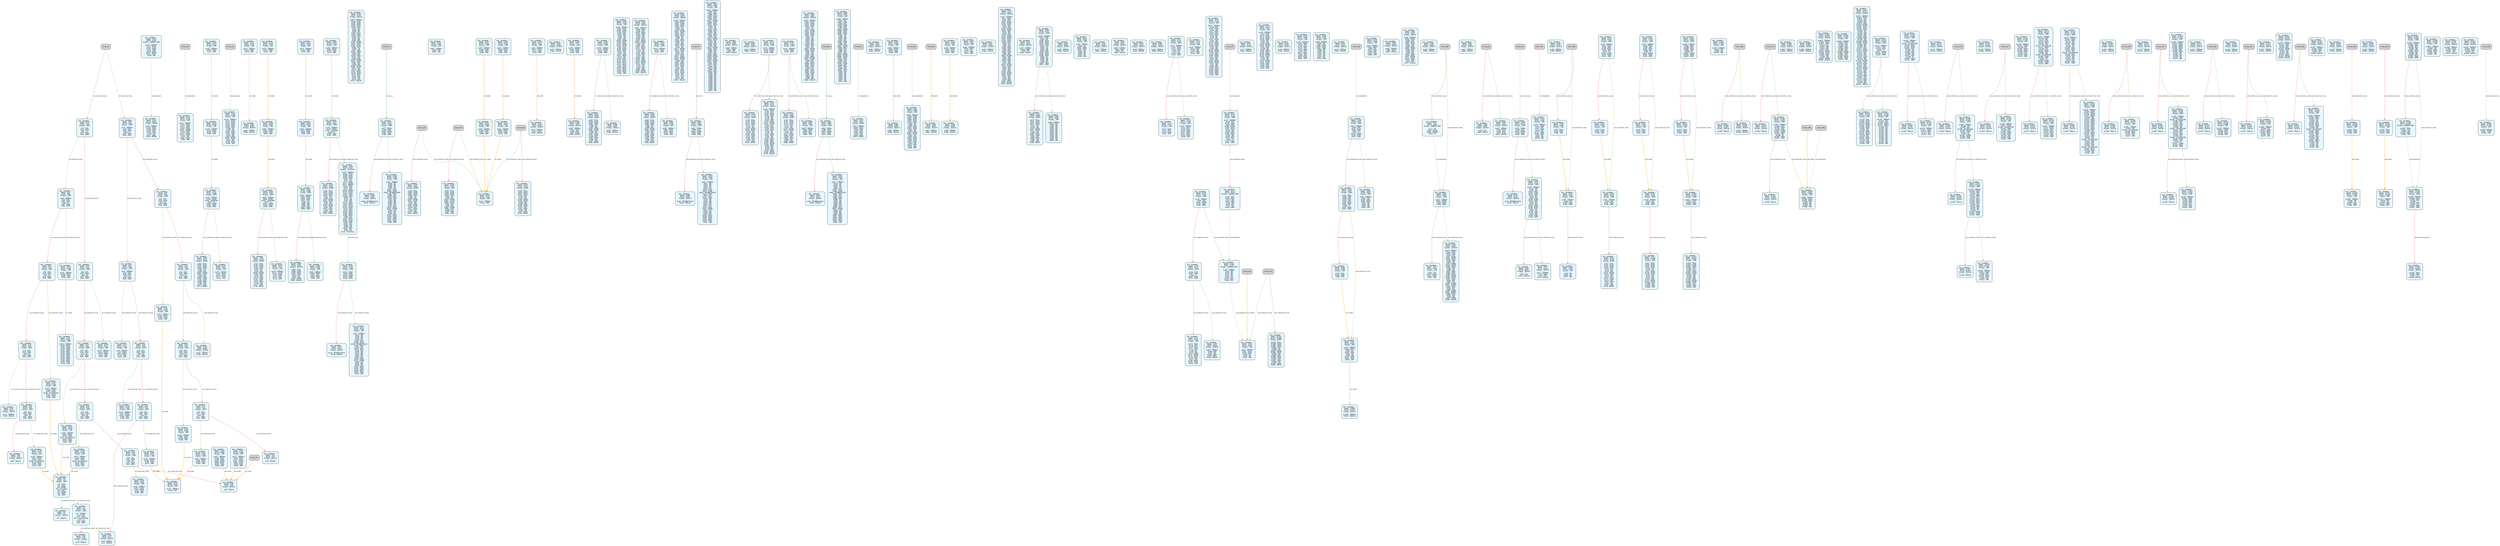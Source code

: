 digraph Static_Complete_CFG {
    rankdir=TB;
    node [shape=box, style="filled, rounded", fontname="Monospace", fontsize=9, margin=0.15];
    edge [fontname="Arial", fontsize=8, penwidth=1.2];
    "block_0" [label="合约: 0x5406a6...
起始PC: 0x0
终止PC: 0xb
终止指令: JUMPI
---------
0x0: PUSH1
0x2: PUSH1
0x4: MSTORE
0x5: CALLVALUE
0x6: DUP1
0x7: ISZERO
0x8: PUSH2
0xb: JUMPI", fillcolor="#e6f7ff"];
    "block_c" [label="合约: 0x5406a6...
起始PC: 0xc
终止PC: 0xc
终止指令: INVALID
---------
0xc: INVALID", fillcolor="#e6f7ff"];
    "block_f" [label="合约: 0x5406a6...
起始PC: 0xf
终止PC: 0x18
终止指令: JUMPI
---------
0xf: JUMPDEST
0x10: POP
0x11: PUSH1
0x13: CALLDATASIZE
0x14: LT
0x15: PUSH2
0x18: JUMPI", fillcolor="#e6f7ff"];
    "block_19" [label="合约: 0x5406a6...
起始PC: 0x19
终止PC: 0x19
终止指令: INVALID
---------
0x19: INVALID", fillcolor="#e6f7ff"];
    "block_29" [label="合约: 0x5406a6...
起始PC: 0x29
终止PC: 0x33
终止指令: JUMPI
---------
0x29: DUP1
0x2a: PUSH4
0x2f: GT
0x30: PUSH2
0x33: JUMPI", fillcolor="#e6f7ff"];
    "block_34" [label="合约: 0x5406a6...
起始PC: 0x34
终止PC: 0x3e
终止指令: JUMPI
---------
0x34: DUP1
0x35: PUSH4
0x3a: EQ
0x3b: PUSH2
0x3e: JUMPI", fillcolor="#e6f7ff"];
    "block_3f" [label="合约: 0x5406a6...
起始PC: 0x3f
终止PC: 0x49
终止指令: JUMPI
---------
0x3f: DUP1
0x40: PUSH4
0x45: EQ
0x46: PUSH2
0x49: JUMPI", fillcolor="#e6f7ff"];
    "block_4a" [label="合约: 0x5406a6...
起始PC: 0x4a
终止PC: 0x54
终止指令: JUMPI
---------
0x4a: DUP1
0x4b: PUSH4
0x50: EQ
0x51: PUSH2
0x54: JUMPI", fillcolor="#e6f7ff"];
    "block_55" [label="合约: 0x5406a6...
起始PC: 0x55
终止PC: 0x5f
终止指令: JUMPI
---------
0x55: DUP1
0x56: PUSH4
0x5b: EQ
0x5c: PUSH2
0x5f: JUMPI", fillcolor="#e6f7ff"];
    "block_60" [label="合约: 0x5406a6...
起始PC: 0x60
终止PC: 0x60
终止指令: INVALID
---------
0x60: INVALID", fillcolor="#e6f7ff"];
    "block_63" [label="合约: 0x5406a6...
起始PC: 0x63
终止PC: 0x6e
终止指令: JUMPI
---------
0x63: JUMPDEST
0x64: DUP1
0x65: PUSH4
0x6a: EQ
0x6b: PUSH2
0x6e: JUMPI", fillcolor="#e6f7ff"];
    "block_6f" [label="合约: 0x5406a6...
起始PC: 0x6f
终止PC: 0x79
终止指令: JUMPI
---------
0x6f: DUP1
0x70: PUSH4
0x75: EQ
0x76: PUSH2
0x79: JUMPI", fillcolor="#e6f7ff"];
    "block_7a" [label="合约: 0x5406a6...
起始PC: 0x7a
终止PC: 0x84
终止指令: JUMPI
---------
0x7a: DUP1
0x7b: PUSH4
0x80: EQ
0x81: PUSH2
0x84: JUMPI", fillcolor="#e6f7ff"];
    "block_85" [label="合约: 0x5406a6...
起始PC: 0x85
终止PC: 0x8f
终止指令: JUMPI
---------
0x85: DUP1
0x86: PUSH4
0x8b: EQ
0x8c: PUSH2
0x8f: JUMPI", fillcolor="#e6f7ff"];
    "block_90" [label="合约: 0x5406a6...
起始PC: 0x90
终止PC: 0x90
终止指令: INVALID
---------
0x90: INVALID", fillcolor="#e6f7ff"];
    "block_93" [label="合约: 0x5406a6...
起始PC: 0x93
终止PC: 0x9e
终止指令: JUMPI
---------
0x93: JUMPDEST
0x94: DUP1
0x95: PUSH4
0x9a: GT
0x9b: PUSH2
0x9e: JUMPI", fillcolor="#e6f7ff"];
    "block_9f" [label="合约: 0x5406a6...
起始PC: 0x9f
终止PC: 0xa9
终止指令: JUMPI
---------
0x9f: DUP1
0xa0: PUSH4
0xa5: EQ
0xa6: PUSH2
0xa9: JUMPI", fillcolor="#e6f7ff"];
    "block_aa" [label="合约: 0x5406a6...
起始PC: 0xaa
终止PC: 0xb4
终止指令: JUMPI
---------
0xaa: DUP1
0xab: PUSH4
0xb0: EQ
0xb1: PUSH2
0xb4: JUMPI", fillcolor="#e6f7ff"];
    "block_b5" [label="合约: 0x5406a6...
起始PC: 0xb5
终止PC: 0xbf
终止指令: JUMPI
---------
0xb5: DUP1
0xb6: PUSH4
0xbb: EQ
0xbc: PUSH2
0xbf: JUMPI", fillcolor="#e6f7ff"];
    "block_c0" [label="合约: 0x5406a6...
起始PC: 0xc0
终止PC: 0xca
终止指令: JUMPI
---------
0xc0: DUP1
0xc1: PUSH4
0xc6: EQ
0xc7: PUSH2
0xca: JUMPI", fillcolor="#e6f7ff"];
    "block_cb" [label="合约: 0x5406a6...
起始PC: 0xcb
终止PC: 0xcb
终止指令: INVALID
---------
0xcb: INVALID", fillcolor="#e6f7ff"];
    "block_ce" [label="合约: 0x5406a6...
起始PC: 0xce
终止PC: 0xd9
终止指令: JUMPI
---------
0xce: JUMPDEST
0xcf: DUP1
0xd0: PUSH4
0xd5: EQ
0xd6: PUSH2
0xd9: JUMPI", fillcolor="#e6f7ff"];
    "block_da" [label="合约: 0x5406a6...
起始PC: 0xda
终止PC: 0xe4
终止指令: JUMPI
---------
0xda: DUP1
0xdb: PUSH4
0xe0: EQ
0xe1: PUSH2
0xe4: JUMPI", fillcolor="#e6f7ff"];
    "block_e5" [label="合约: 0x5406a6...
起始PC: 0xe5
终止PC: 0xef
终止指令: JUMPI
---------
0xe5: DUP1
0xe6: PUSH4
0xeb: EQ
0xec: PUSH2
0xef: JUMPI", fillcolor="#e6f7ff"];
    "block_f0" [label="合约: 0x5406a6...
起始PC: 0xf0
终止PC: 0xf1
终止指令: INVALID
---------
0xf0: JUMPDEST
0xf1: INVALID", fillcolor="#e6f7ff"];
    "block_f4" [label="合约: 0x5406a6...
起始PC: 0xf4
终止PC: 0x11a
终止指令: JUMP
---------
0xf4: JUMPDEST
0xf5: PUSH2
0xf8: PUSH32
0x119: DUP2
0x11a: JUMP", fillcolor="#e6f7ff"];
    "block_11b" [label="合约: 0x5406a6...
起始PC: 0x11b
终止PC: 0x124
终止指令: JUMPDEST_PREV
---------
0x11b: JUMPDEST
0x11c: PUSH1
0x11e: MLOAD
0x11f: SWAP1
0x120: DUP2
0x121: MSTORE
0x122: PUSH1
0x124: ADD", fillcolor="#e6f7ff"];
    "block_125" [label="合约: 0x5406a6...
起始PC: 0x125
终止PC: 0x12d
终止指令: RETURN
---------
0x125: JUMPDEST
0x126: PUSH1
0x128: MLOAD
0x129: DUP1
0x12a: SWAP2
0x12b: SUB
0x12c: SWAP1
0x12d: RETURN", fillcolor="#e6f7ff"];
    "block_12e" [label="合约: 0x5406a6...
起始PC: 0x12e
终止PC: 0x154
终止指令: JUMP
---------
0x12e: JUMPDEST
0x12f: PUSH2
0x132: PUSH32
0x153: DUP2
0x154: JUMP", fillcolor="#e6f7ff"];
    "block_155" [label="合约: 0x5406a6...
起始PC: 0x155
终止PC: 0x15c
终止指令: JUMP
---------
0x155: JUMPDEST
0x156: PUSH2
0x159: PUSH2
0x15c: JUMP", fillcolor="#e6f7ff"];
    "block_15d" [label="合约: 0x5406a6...
起始PC: 0x15d
终止PC: 0x15e
终止指令: STOP
---------
0x15d: JUMPDEST
0x15e: STOP", fillcolor="#e6f7ff"];
    "block_15f" [label="合约: 0x5406a6...
起始PC: 0x15f
终止PC: 0x166
终止指令: JUMP
---------
0x15f: JUMPDEST
0x160: PUSH2
0x163: PUSH2
0x166: JUMP", fillcolor="#e6f7ff"];
    "block_167" [label="合约: 0x5406a6...
起始PC: 0x167
终止PC: 0x168
终止指令: INVALID
---------
0x167: JUMPDEST
0x168: INVALID", fillcolor="#e6f7ff"];
    "block_174" [label="合约: 0x5406a6...
起始PC: 0x174
终止PC: 0x183
终止指令: JUMP
---------
0x174: JUMPDEST
0x175: PUSH1
0x177: MLOAD
0x178: SWAP1
0x179: ISZERO
0x17a: ISZERO
0x17b: DUP2
0x17c: MSTORE
0x17d: PUSH1
0x17f: ADD
0x180: PUSH2
0x183: JUMP", fillcolor="#e6f7ff"];
    "block_184" [label="合约: 0x5406a6...
起始PC: 0x184
终止PC: 0x18b
终止指令: JUMP
---------
0x184: JUMPDEST
0x185: PUSH2
0x188: PUSH2
0x18b: JUMP", fillcolor="#e6f7ff"];
    "block_18c" [label="合约: 0x5406a6...
起始PC: 0x18c
终止PC: 0x193
终止指令: JUMP
---------
0x18c: JUMPDEST
0x18d: PUSH2
0x190: PUSH2
0x193: JUMP", fillcolor="#e6f7ff"];
    "block_194" [label="合约: 0x5406a6...
起始PC: 0x194
终止PC: 0x19b
终止指令: JUMP
---------
0x194: JUMPDEST
0x195: PUSH2
0x198: PUSH2
0x19b: JUMP", fillcolor="#e6f7ff"];
    "block_19c" [label="合约: 0x5406a6...
起始PC: 0x19c
终止PC: 0x1ae
终止指令: JUMP
---------
0x19c: JUMPDEST
0x19d: PUSH1
0x19f: MLOAD
0x1a0: PUSH2
0x1a3: SWAP8
0x1a4: SWAP7
0x1a5: SWAP6
0x1a6: SWAP5
0x1a7: SWAP4
0x1a8: SWAP3
0x1a9: SWAP2
0x1aa: SWAP1
0x1ab: PUSH2
0x1ae: JUMP", fillcolor="#e6f7ff"];
    "block_1af" [label="合约: 0x5406a6...
起始PC: 0x1af
终止PC: 0x1bc
终止指令: JUMP
---------
0x1af: JUMPDEST
0x1b0: PUSH2
0x1b3: PUSH2
0x1b6: CALLDATASIZE
0x1b7: PUSH1
0x1b9: PUSH2
0x1bc: JUMP", fillcolor="#e6f7ff"];
    "block_1bd" [label="合约: 0x5406a6...
起始PC: 0x1bd
终止PC: 0x1c1
终止指令: JUMP
---------
0x1bd: JUMPDEST
0x1be: PUSH2
0x1c1: JUMP", fillcolor="#e6f7ff"];
    "block_1c2" [label="合约: 0x5406a6...
起始PC: 0x1c2
终止PC: 0x1c3
终止指令: INVALID
---------
0x1c2: JUMPDEST
0x1c3: INVALID", fillcolor="#e6f7ff"];
    "block_1ce" [label="合约: 0x5406a6...
起始PC: 0x1ce
终止PC: 0x1e5
终止指令: JUMP
---------
0x1ce: JUMPDEST
0x1cf: PUSH1
0x1d1: MLOAD
0x1d2: PUSH1
0x1d4: PUSH1
0x1d6: PUSH1
0x1d8: SHL
0x1d9: SUB
0x1da: SWAP1
0x1db: SWAP2
0x1dc: AND
0x1dd: DUP2
0x1de: MSTORE
0x1df: PUSH1
0x1e1: ADD
0x1e2: PUSH2
0x1e5: JUMP", fillcolor="#e6f7ff"];
    "block_1e6" [label="合约: 0x5406a6...
起始PC: 0x1e6
终止PC: 0x1f3
终止指令: JUMP
---------
0x1e6: JUMPDEST
0x1e7: PUSH2
0x1ea: PUSH2
0x1ed: CALLDATASIZE
0x1ee: PUSH1
0x1f0: PUSH2
0x1f3: JUMP", fillcolor="#e6f7ff"];
    "block_1f4" [label="合约: 0x5406a6...
起始PC: 0x1f4
终止PC: 0x1f8
终止指令: JUMP
---------
0x1f4: JUMPDEST
0x1f5: PUSH2
0x1f8: JUMP", fillcolor="#e6f7ff"];
    "block_1f9" [label="合约: 0x5406a6...
起始PC: 0x1f9
终止PC: 0x21f
终止指令: JUMP
---------
0x1f9: JUMPDEST
0x1fa: PUSH2
0x1fd: PUSH32
0x21e: DUP2
0x21f: JUMP", fillcolor="#e6f7ff"];
    "block_220" [label="合约: 0x5406a6...
起始PC: 0x220
终止PC: 0x22d
终止指令: JUMP
---------
0x220: JUMPDEST
0x221: PUSH2
0x224: PUSH2
0x227: CALLDATASIZE
0x228: PUSH1
0x22a: PUSH2
0x22d: JUMP", fillcolor="#e6f7ff"];
    "block_22e" [label="合约: 0x5406a6...
起始PC: 0x22e
终止PC: 0x232
终止指令: JUMP
---------
0x22e: JUMPDEST
0x22f: PUSH2
0x232: JUMP", fillcolor="#e6f7ff"];
    "block_233" [label="合约: 0x5406a6...
起始PC: 0x233
终止PC: 0x240
终止指令: JUMP
---------
0x233: JUMPDEST
0x234: PUSH2
0x237: PUSH2
0x23a: CALLDATASIZE
0x23b: PUSH1
0x23d: PUSH2
0x240: JUMP", fillcolor="#e6f7ff"];
    "block_241" [label="合约: 0x5406a6...
起始PC: 0x241
终止PC: 0x245
终止指令: JUMP
---------
0x241: JUMPDEST
0x242: PUSH2
0x245: JUMP", fillcolor="#e6f7ff"];
    "block_246" [label="合约: 0x5406a6...
起始PC: 0x246
终止PC: 0x26c
终止指令: JUMP
---------
0x246: JUMPDEST
0x247: PUSH2
0x24a: PUSH32
0x26b: DUP2
0x26c: JUMP", fillcolor="#e6f7ff"];
    "block_26d" [label="合约: 0x5406a6...
起始PC: 0x26d
终止PC: 0x274
终止指令: JUMP
---------
0x26d: JUMPDEST
0x26e: PUSH2
0x271: PUSH2
0x274: JUMP", fillcolor="#e6f7ff"];
    "block_275" [label="合约: 0x5406a6...
起始PC: 0x275
终止PC: 0x29c
终止指令: JUMPI
---------
0x275: JUMPDEST
0x276: PUSH32
0x297: TIMESTAMP
0x298: GT
0x299: PUSH2
0x29c: JUMPI", fillcolor="#e6f7ff"];
    "block_29d" [label="合约: 0x5406a6...
起始PC: 0x29d
终止PC: 0x2b4
终止指令: REVERT
---------
0x29d: PUSH1
0x29f: MLOAD
0x2a0: PUSH4
0x2a5: PUSH1
0x2a7: SHL
0x2a8: DUP2
0x2a9: MSTORE
0x2aa: PUSH1
0x2ac: ADD
0x2ad: PUSH1
0x2af: MLOAD
0x2b0: DUP1
0x2b1: SWAP2
0x2b2: SUB
0x2b3: SWAP1
0x2b4: REVERT", fillcolor="#e6f7ff"];
    "block_2b5" [label="合约: 0x5406a6...
起始PC: 0x2b5
终止PC: 0x312
终止指令: STATICCALL
---------
0x2b5: JUMPDEST
0x2b6: PUSH1
0x2b8: MLOAD
0x2b9: PUSH4
0x2be: PUSH1
0x2c0: SHL
0x2c1: DUP2
0x2c2: MSTORE
0x2c3: ADDRESS
0x2c4: PUSH1
0x2c6: DUP3
0x2c7: ADD
0x2c8: MSTORE
0x2c9: PUSH32
0x2ea: PUSH1
0x2ec: PUSH1
0x2ee: PUSH1
0x2f0: SHL
0x2f1: SUB
0x2f2: AND
0x2f3: SWAP1
0x2f4: PUSH4
0x2f9: SWAP1
0x2fa: CALLER
0x2fb: SWAP1
0x2fc: DUP4
0x2fd: SWAP1
0x2fe: PUSH4
0x303: SWAP1
0x304: PUSH1
0x306: ADD
0x307: PUSH1
0x309: PUSH1
0x30b: MLOAD
0x30c: DUP1
0x30d: DUP4
0x30e: SUB
0x30f: DUP2
0x310: DUP7
0x311: GAS
0x312: STATICCALL", fillcolor="#e6f7ff"];
    "block_313" [label="合约: 0x5406a6...
起始PC: 0x313
终止PC: 0x319
终止指令: JUMPI
---------
0x313: ISZERO
0x314: DUP1
0x315: ISZERO
0x316: PUSH2
0x319: JUMPI", fillcolor="#e6f7ff"];
    "block_31a" [label="合约: 0x5406a6...
起始PC: 0x31a
终止PC: 0x31b
终止指令: INVALID
---------
0x31a: RETURNDATASIZE
0x31b: INVALID", fillcolor="#e6f7ff"];
    "block_321" [label="合约: 0x5406a6...
起始PC: 0x321
终止PC: 0x344
终止指令: JUMP
---------
0x321: JUMPDEST
0x322: POP
0x323: POP
0x324: POP
0x325: POP
0x326: PUSH1
0x328: MLOAD
0x329: RETURNDATASIZE
0x32a: PUSH1
0x32c: NOT
0x32d: PUSH1
0x32f: DUP3
0x330: ADD
0x331: AND
0x332: DUP3
0x333: ADD
0x334: DUP1
0x335: PUSH1
0x337: MSTORE
0x338: POP
0x339: DUP2
0x33a: ADD
0x33b: SWAP1
0x33c: PUSH2
0x33f: SWAP2
0x340: SWAP1
0x341: PUSH2
0x344: JUMP", fillcolor="#e6f7ff"];
    "block_345" [label="合约: 0x5406a6...
起始PC: 0x345
终止PC: 0x37b
终止指令: INVALID
---------
0x345: JUMPDEST
0x346: PUSH1
0x348: MLOAD
0x349: PUSH1
0x34b: PUSH1
0x34d: PUSH1
0x34f: SHL
0x350: SUB
0x351: NOT
0x352: PUSH1
0x354: DUP6
0x355: SWAP1
0x356: SHL
0x357: AND
0x358: DUP2
0x359: MSTORE
0x35a: PUSH1
0x35c: PUSH1
0x35e: PUSH1
0x360: SHL
0x361: SUB
0x362: SWAP1
0x363: SWAP3
0x364: AND
0x365: PUSH1
0x367: DUP4
0x368: ADD
0x369: MSTORE
0x36a: PUSH1
0x36c: DUP3
0x36d: ADD
0x36e: MSTORE
0x36f: PUSH1
0x371: ADD
0x372: PUSH1
0x374: PUSH1
0x376: MLOAD
0x377: DUP1
0x378: DUP4
0x379: SUB
0x37a: DUP2
0x37b: INVALID", fillcolor="#e6f7ff"];
    "block_37f" [label="合约: 0x5406a6...
起始PC: 0x37f
终止PC: 0x385
终止指令: JUMPI
---------
0x37f: ISZERO
0x380: DUP1
0x381: ISZERO
0x382: PUSH2
0x385: JUMPI", fillcolor="#e6f7ff"];
    "block_386" [label="合约: 0x5406a6...
起始PC: 0x386
终止PC: 0x387
终止指令: INVALID
---------
0x386: RETURNDATASIZE
0x387: INVALID", fillcolor="#e6f7ff"];
    "block_38d" [label="合约: 0x5406a6...
起始PC: 0x38d
终止PC: 0x3b0
终止指令: JUMP
---------
0x38d: JUMPDEST
0x38e: POP
0x38f: POP
0x390: POP
0x391: POP
0x392: PUSH1
0x394: MLOAD
0x395: RETURNDATASIZE
0x396: PUSH1
0x398: NOT
0x399: PUSH1
0x39b: DUP3
0x39c: ADD
0x39d: AND
0x39e: DUP3
0x39f: ADD
0x3a0: DUP1
0x3a1: PUSH1
0x3a3: MSTORE
0x3a4: POP
0x3a5: DUP2
0x3a6: ADD
0x3a7: SWAP1
0x3a8: PUSH2
0x3ab: SWAP2
0x3ac: SWAP1
0x3ad: PUSH2
0x3b0: JUMP", fillcolor="#e6f7ff"];
    "block_3b1" [label="合约: 0x5406a6...
起始PC: 0x3b1
终止PC: 0x3b3
终止指令: JUMP
---------
0x3b1: JUMPDEST
0x3b2: POP
0x3b3: JUMP", fillcolor="#e6f7ff"];
    "block_3b4" [label="合约: 0x5406a6...
起始PC: 0x3b4
终止PC: 0x3bb
终止指令: JUMP
---------
0x3b4: JUMPDEST
0x3b5: PUSH2
0x3b8: PUSH2
0x3bb: JUMP", fillcolor="#e6f7ff"];
    "block_3bc" [label="合约: 0x5406a6...
起始PC: 0x3bc
终止PC: 0x3c3
终止指令: JUMP
---------
0x3bc: JUMPDEST
0x3bd: PUSH2
0x3c0: PUSH2
0x3c3: JUMP", fillcolor="#e6f7ff"];
    "block_3c4" [label="合约: 0x5406a6...
起始PC: 0x3c4
终止PC: 0x3c5
终止指令: JUMP
---------
0x3c4: JUMPDEST
0x3c5: JUMP", fillcolor="#e6f7ff"];
    "block_3c6" [label="合约: 0x5406a6...
起始PC: 0x3c6
终止PC: 0x3cd
终止指令: JUMP
---------
0x3c6: JUMPDEST
0x3c7: PUSH2
0x3ca: PUSH2
0x3cd: JUMP", fillcolor="#e6f7ff"];
    "block_3ce" [label="合约: 0x5406a6...
起始PC: 0x3ce
终止PC: 0x3d2
终止指令: INVALID
---------
0x3ce: JUMPDEST
0x3cf: PUSH2
0x3d2: INVALID", fillcolor="#e6f7ff"];
    "block_3d7" [label="合约: 0x5406a6...
起始PC: 0x3d7
终止PC: 0x3de
终止指令: JUMP
---------
0x3d7: JUMPDEST
0x3d8: PUSH2
0x3db: PUSH2
0x3de: JUMP", fillcolor="#e6f7ff"];
    "block_3df" [label="合约: 0x5406a6...
起始PC: 0x3df
终止PC: 0x3e6
终止指令: JUMP
---------
0x3df: JUMPDEST
0x3e0: PUSH2
0x3e3: PUSH2
0x3e6: JUMP", fillcolor="#e6f7ff"];
    "block_3e7" [label="合约: 0x5406a6...
起始PC: 0x3e7
终止PC: 0x3e8
终止指令: INVALID
---------
0x3e7: JUMPDEST
0x3e8: INVALID", fillcolor="#e6f7ff"];
    "block_3f8" [label="合约: 0x5406a6...
起始PC: 0x3f8
终止PC: 0x3ff
终止指令: JUMP
---------
0x3f8: JUMPDEST
0x3f9: PUSH2
0x3fc: PUSH2
0x3ff: JUMP", fillcolor="#e6f7ff"];
    "block_400" [label="合约: 0x5406a6...
起始PC: 0x400
终止PC: 0x405
终止指令: INVALID
---------
0x400: JUMPDEST
0x401: PUSH1
0x403: DUP1
0x404: MLOAD
0x405: INVALID", fillcolor="#e6f7ff"];
    "block_429" [label="合约: 0x5406a6...
起始PC: 0x429
终止PC: 0x430
终止指令: JUMP
---------
0x429: JUMPDEST
0x42a: PUSH2
0x42d: PUSH2
0x430: JUMP", fillcolor="#e6f7ff"];
    "block_431" [label="合约: 0x5406a6...
起始PC: 0x431
终止PC: 0x459
终止指令: JUMPI
---------
0x431: JUMPDEST
0x432: PUSH32
0x453: TIMESTAMP
0x454: GT
0x455: ISZERO
0x456: PUSH2
0x459: JUMPI", fillcolor="#e6f7ff"];
    "block_45a" [label="合约: 0x5406a6...
起始PC: 0x45a
终止PC: 0x471
终止指令: REVERT
---------
0x45a: PUSH1
0x45c: MLOAD
0x45d: PUSH4
0x462: PUSH1
0x464: SHL
0x465: DUP2
0x466: MSTORE
0x467: PUSH1
0x469: ADD
0x46a: PUSH1
0x46c: MLOAD
0x46d: DUP1
0x46e: SWAP2
0x46f: SUB
0x470: SWAP1
0x471: REVERT", fillcolor="#e6f7ff"];
    "block_472" [label="合约: 0x5406a6...
起始PC: 0x472
终止PC: 0x47a
终止指令: JUMP
---------
0x472: JUMPDEST
0x473: PUSH2
0x476: DUP10
0x477: PUSH2
0x47a: JUMP", fillcolor="#e6f7ff"];
    "block_47b" [label="合约: 0x5406a6...
起始PC: 0x47b
终止PC: 0x480
终止指令: JUMPI
---------
0x47b: JUMPDEST
0x47c: ISZERO
0x47d: PUSH2
0x480: JUMPI", fillcolor="#e6f7ff"];
    "block_481" [label="合约: 0x5406a6...
起始PC: 0x481
终止PC: 0x498
终止指令: REVERT
---------
0x481: PUSH1
0x483: MLOAD
0x484: PUSH4
0x489: PUSH1
0x48b: SHL
0x48c: DUP2
0x48d: MSTORE
0x48e: PUSH1
0x490: ADD
0x491: PUSH1
0x493: MLOAD
0x494: DUP1
0x495: SWAP2
0x496: SUB
0x497: SWAP1
0x498: REVERT", fillcolor="#e6f7ff"];
    "block_499" [label="合约: 0x5406a6...
起始PC: 0x499
终止PC: 0x49a
终止指令: INVALID
---------
0x499: JUMPDEST
0x49a: INVALID", fillcolor="#e6f7ff"];
    "block_4ad" [label="合约: 0x5406a6...
起始PC: 0x4ad
终止PC: 0x4d4
终止指令: JUMP
---------
0x4ad: JUMPDEST
0x4ae: PUSH1
0x4b0: MLOAD
0x4b1: PUSH1
0x4b3: DUP2
0x4b4: DUP4
0x4b5: SUB
0x4b6: SUB
0x4b7: DUP2
0x4b8: MSTORE
0x4b9: SWAP1
0x4ba: PUSH1
0x4bc: MSTORE
0x4bd: DUP1
0x4be: MLOAD
0x4bf: SWAP1
0x4c0: PUSH1
0x4c2: ADD
0x4c3: SHA3
0x4c4: SWAP1
0x4c5: POP
0x4c6: PUSH2
0x4c9: DUP11
0x4ca: DUP11
0x4cb: DUP11
0x4cc: DUP11
0x4cd: DUP6
0x4ce: DUP10
0x4cf: DUP10
0x4d0: DUP10
0x4d1: PUSH2
0x4d4: JUMP", fillcolor="#e6f7ff"];
    "block_4d5" [label="合约: 0x5406a6...
起始PC: 0x4d5
终止PC: 0x503
终止指令: INVALID
---------
0x4d5: JUMPDEST
0x4d6: PUSH1
0x4d8: DUP1
0x4d9: MLOAD
0x4da: PUSH1
0x4dc: DUP2
0x4dd: ADD
0x4de: DUP13
0x4df: SWAP1
0x4e0: MSTORE
0x4e1: PUSH12
0x4ee: NOT
0x4ef: PUSH1
0x4f1: DUP13
0x4f2: SWAP1
0x4f3: SHL
0x4f4: AND
0x4f5: SWAP2
0x4f6: DUP2
0x4f7: ADD
0x4f8: SWAP2
0x4f9: SWAP1
0x4fa: SWAP2
0x4fb: MSTORE
0x4fc: PUSH1
0x4fe: DUP2
0x4ff: ADD
0x500: DUP9
0x501: SWAP1
0x502: MSTORE
0x503: INVALID", fillcolor="#e6f7ff"];
    "block_57e" [label="合约: 0x5406a6...
起始PC: 0x57e
终止PC: 0x582
终止指令: JUMPI
---------
0x57e: JUMPDEST
0x57f: PUSH2
0x582: JUMPI", fillcolor="#e6f7ff"];
    "block_583" [label="合约: 0x5406a6...
起始PC: 0x583
终止PC: 0x59a
终止指令: REVERT
---------
0x583: PUSH1
0x585: MLOAD
0x586: PUSH4
0x58b: PUSH1
0x58d: SHL
0x58e: DUP2
0x58f: MSTORE
0x590: PUSH1
0x592: ADD
0x593: PUSH1
0x595: MLOAD
0x596: DUP1
0x597: SWAP2
0x598: SUB
0x599: SWAP1
0x59a: REVERT", fillcolor="#e6f7ff"];
    "block_59b" [label="合约: 0x5406a6...
起始PC: 0x59b
终止PC: 0x5a3
终止指令: JUMP
---------
0x59b: JUMPDEST
0x59c: PUSH2
0x59f: DUP12
0x5a0: PUSH2
0x5a3: JUMP", fillcolor="#e6f7ff"];
    "block_5a4" [label="合约: 0x5406a6...
起始PC: 0x5a4
终止PC: 0x5fe
终止指令: INVALID
---------
0x5a4: JUMPDEST
0x5a5: PUSH1
0x5a7: MLOAD
0x5a8: PUSH4
0x5ad: PUSH1
0x5af: SHL
0x5b0: DUP2
0x5b1: MSTORE
0x5b2: PUSH1
0x5b4: PUSH1
0x5b6: PUSH1
0x5b8: SHL
0x5b9: SUB
0x5ba: DUP11
0x5bb: DUP2
0x5bc: AND
0x5bd: PUSH1
0x5bf: DUP4
0x5c0: ADD
0x5c1: MSTORE
0x5c2: PUSH1
0x5c4: DUP3
0x5c5: ADD
0x5c6: DUP11
0x5c7: SWAP1
0x5c8: MSTORE
0x5c9: PUSH32
0x5ea: AND
0x5eb: SWAP1
0x5ec: PUSH4
0x5f1: SWAP1
0x5f2: PUSH1
0x5f4: ADD
0x5f5: PUSH1
0x5f7: PUSH1
0x5f9: MLOAD
0x5fa: DUP1
0x5fb: DUP4
0x5fc: SUB
0x5fd: DUP2
0x5fe: INVALID", fillcolor="#e6f7ff"];
    "block_602" [label="合约: 0x5406a6...
起始PC: 0x602
终止PC: 0x608
终止指令: JUMPI
---------
0x602: ISZERO
0x603: DUP1
0x604: ISZERO
0x605: PUSH2
0x608: JUMPI", fillcolor="#e6f7ff"];
    "block_609" [label="合约: 0x5406a6...
起始PC: 0x609
终止PC: 0x60a
终止指令: INVALID
---------
0x609: RETURNDATASIZE
0x60a: INVALID", fillcolor="#e6f7ff"];
    "block_610" [label="合约: 0x5406a6...
起始PC: 0x610
终止PC: 0x633
终止指令: JUMP
---------
0x610: JUMPDEST
0x611: POP
0x612: POP
0x613: POP
0x614: POP
0x615: PUSH1
0x617: MLOAD
0x618: RETURNDATASIZE
0x619: PUSH1
0x61b: NOT
0x61c: PUSH1
0x61e: DUP3
0x61f: ADD
0x620: AND
0x621: DUP3
0x622: ADD
0x623: DUP1
0x624: PUSH1
0x626: MSTORE
0x627: POP
0x628: DUP2
0x629: ADD
0x62a: SWAP1
0x62b: PUSH2
0x62e: SWAP2
0x62f: SWAP1
0x630: PUSH2
0x633: JUMP", fillcolor="#e6f7ff"];
    "block_634" [label="合约: 0x5406a6...
起始PC: 0x634
终止PC: 0x691
终止指令: JUMP
---------
0x634: JUMPDEST
0x635: POP
0x636: PUSH1
0x638: DUP1
0x639: MLOAD
0x63a: DUP13
0x63b: DUP2
0x63c: MSTORE
0x63d: PUSH1
0x63f: PUSH1
0x641: PUSH1
0x643: SHL
0x644: SUB
0x645: DUP13
0x646: DUP2
0x647: AND
0x648: PUSH1
0x64a: DUP4
0x64b: ADD
0x64c: MSTORE
0x64d: DUP12
0x64e: AND
0x64f: DUP2
0x650: DUP4
0x651: ADD
0x652: MSTORE
0x653: PUSH1
0x655: DUP2
0x656: ADD
0x657: DUP11
0x658: SWAP1
0x659: MSTORE
0x65a: SWAP1
0x65b: MLOAD
0x65c: PUSH32
0x67d: SWAP2
0x67e: DUP2
0x67f: SWAP1
0x680: SUB
0x681: PUSH1
0x683: ADD
0x684: SWAP1
0x685: LOG1
0x686: POP
0x687: POP
0x688: POP
0x689: POP
0x68a: POP
0x68b: POP
0x68c: POP
0x68d: POP
0x68e: POP
0x68f: POP
0x690: POP
0x691: JUMP", fillcolor="#e6f7ff"];
    "block_692" [label="合约: 0x5406a6...
起始PC: 0x692
终止PC: 0x693
终止指令: INVALID
---------
0x692: JUMPDEST
0x693: INVALID", fillcolor="#e6f7ff"];
    "block_6a0" [label="合约: 0x5406a6...
起始PC: 0x6a0
终止PC: 0x6a3
终止指令: INVALID
---------
0x6a0: JUMPDEST
0x6a1: SWAP1
0x6a2: POP
0x6a3: INVALID", fillcolor="#e6f7ff"];
    "block_6af" [label="合约: 0x5406a6...
起始PC: 0x6af
终止PC: 0x6b0
终止指令: INVALID
---------
0x6af: JUMPDEST
0x6b0: INVALID", fillcolor="#e6f7ff"];
    "block_6d0" [label="合约: 0x5406a6...
起始PC: 0x6d0
终止PC: 0x6d7
终止指令: JUMP
---------
0x6d0: JUMPDEST
0x6d1: PUSH2
0x6d4: PUSH2
0x6d7: JUMP", fillcolor="#e6f7ff"];
    "block_6d8" [label="合约: 0x5406a6...
起始PC: 0x6d8
终止PC: 0x700
终止指令: JUMPI
---------
0x6d8: JUMPDEST
0x6d9: PUSH32
0x6fa: TIMESTAMP
0x6fb: GT
0x6fc: ISZERO
0x6fd: PUSH2
0x700: JUMPI", fillcolor="#e6f7ff"];
    "block_701" [label="合约: 0x5406a6...
起始PC: 0x701
终止PC: 0x718
终止指令: REVERT
---------
0x701: PUSH1
0x703: MLOAD
0x704: PUSH4
0x709: PUSH1
0x70b: SHL
0x70c: DUP2
0x70d: MSTORE
0x70e: PUSH1
0x710: ADD
0x711: PUSH1
0x713: MLOAD
0x714: DUP1
0x715: SWAP2
0x716: SUB
0x717: SWAP1
0x718: REVERT", fillcolor="#e6f7ff"];
    "block_719" [label="合约: 0x5406a6...
起始PC: 0x719
终止PC: 0x722
终止指令: JUMP
---------
0x719: JUMPDEST
0x71a: CALLER
0x71b: PUSH2
0x71e: DUP6
0x71f: PUSH2
0x722: JUMP", fillcolor="#e6f7ff"];
    "block_723" [label="合约: 0x5406a6...
起始PC: 0x723
终止PC: 0x728
终止指令: JUMPI
---------
0x723: JUMPDEST
0x724: ISZERO
0x725: PUSH2
0x728: JUMPI", fillcolor="#e6f7ff"];
    "block_729" [label="合约: 0x5406a6...
起始PC: 0x729
终止PC: 0x740
终止指令: REVERT
---------
0x729: PUSH1
0x72b: MLOAD
0x72c: PUSH4
0x731: PUSH1
0x733: SHL
0x734: DUP2
0x735: MSTORE
0x736: PUSH1
0x738: ADD
0x739: PUSH1
0x73b: MLOAD
0x73c: DUP1
0x73d: SWAP2
0x73e: SUB
0x73f: SWAP1
0x740: REVERT", fillcolor="#e6f7ff"];
    "block_741" [label="合约: 0x5406a6...
起始PC: 0x741
终止PC: 0x76f
终止指令: INVALID
---------
0x741: JUMPDEST
0x742: PUSH1
0x744: DUP1
0x745: MLOAD
0x746: PUSH1
0x748: DUP2
0x749: ADD
0x74a: DUP8
0x74b: SWAP1
0x74c: MSTORE
0x74d: PUSH12
0x75a: NOT
0x75b: PUSH1
0x75d: DUP5
0x75e: SWAP1
0x75f: SHL
0x760: AND
0x761: SWAP2
0x762: DUP2
0x763: ADD
0x764: SWAP2
0x765: SWAP1
0x766: SWAP2
0x767: MSTORE
0x768: PUSH1
0x76a: DUP2
0x76b: ADD
0x76c: DUP6
0x76d: SWAP1
0x76e: MSTORE
0x76f: INVALID", fillcolor="#e6f7ff"];
    "block_7ea" [label="合约: 0x5406a6...
起始PC: 0x7ea
终止PC: 0x7ee
终止指令: JUMPI
---------
0x7ea: JUMPDEST
0x7eb: PUSH2
0x7ee: JUMPI", fillcolor="#e6f7ff"];
    "block_7ef" [label="合约: 0x5406a6...
起始PC: 0x7ef
终止PC: 0x806
终止指令: REVERT
---------
0x7ef: PUSH1
0x7f1: MLOAD
0x7f2: PUSH4
0x7f7: PUSH1
0x7f9: SHL
0x7fa: DUP2
0x7fb: MSTORE
0x7fc: PUSH1
0x7fe: ADD
0x7ff: PUSH1
0x801: MLOAD
0x802: DUP1
0x803: SWAP2
0x804: SUB
0x805: SWAP1
0x806: REVERT", fillcolor="#e6f7ff"];
    "block_807" [label="合约: 0x5406a6...
起始PC: 0x807
终止PC: 0x80f
终止指令: JUMP
---------
0x807: JUMPDEST
0x808: PUSH2
0x80b: DUP7
0x80c: PUSH2
0x80f: JUMP", fillcolor="#e6f7ff"];
    "block_810" [label="合约: 0x5406a6...
起始PC: 0x810
终止PC: 0x86a
终止指令: INVALID
---------
0x810: JUMPDEST
0x811: PUSH1
0x813: MLOAD
0x814: PUSH4
0x819: PUSH1
0x81b: SHL
0x81c: DUP2
0x81d: MSTORE
0x81e: PUSH1
0x820: PUSH1
0x822: PUSH1
0x824: SHL
0x825: SUB
0x826: DUP4
0x827: DUP2
0x828: AND
0x829: PUSH1
0x82b: DUP4
0x82c: ADD
0x82d: MSTORE
0x82e: PUSH1
0x830: DUP3
0x831: ADD
0x832: DUP8
0x833: SWAP1
0x834: MSTORE
0x835: PUSH32
0x856: AND
0x857: SWAP1
0x858: PUSH4
0x85d: SWAP1
0x85e: PUSH1
0x860: ADD
0x861: PUSH1
0x863: PUSH1
0x865: MLOAD
0x866: DUP1
0x867: DUP4
0x868: SUB
0x869: DUP2
0x86a: INVALID", fillcolor="#e6f7ff"];
    "block_86e" [label="合约: 0x5406a6...
起始PC: 0x86e
终止PC: 0x874
终止指令: JUMPI
---------
0x86e: ISZERO
0x86f: DUP1
0x870: ISZERO
0x871: PUSH2
0x874: JUMPI", fillcolor="#e6f7ff"];
    "block_875" [label="合约: 0x5406a6...
起始PC: 0x875
终止PC: 0x876
终止指令: INVALID
---------
0x875: RETURNDATASIZE
0x876: INVALID", fillcolor="#e6f7ff"];
    "block_87c" [label="合约: 0x5406a6...
起始PC: 0x87c
终止PC: 0x89f
终止指令: JUMP
---------
0x87c: JUMPDEST
0x87d: POP
0x87e: POP
0x87f: POP
0x880: POP
0x881: PUSH1
0x883: MLOAD
0x884: RETURNDATASIZE
0x885: PUSH1
0x887: NOT
0x888: PUSH1
0x88a: DUP3
0x88b: ADD
0x88c: AND
0x88d: DUP3
0x88e: ADD
0x88f: DUP1
0x890: PUSH1
0x892: MSTORE
0x893: POP
0x894: DUP2
0x895: ADD
0x896: SWAP1
0x897: PUSH2
0x89a: SWAP2
0x89b: SWAP1
0x89c: PUSH2
0x89f: JUMP", fillcolor="#e6f7ff"];
    "block_8a0" [label="合约: 0x5406a6...
起始PC: 0x8a0
终止PC: 0x8f1
终止指令: JUMP
---------
0x8a0: JUMPDEST
0x8a1: POP
0x8a2: PUSH1
0x8a4: DUP1
0x8a5: MLOAD
0x8a6: DUP8
0x8a7: DUP2
0x8a8: MSTORE
0x8a9: PUSH1
0x8ab: PUSH1
0x8ad: PUSH1
0x8af: SHL
0x8b0: SUB
0x8b1: DUP5
0x8b2: AND
0x8b3: PUSH1
0x8b5: DUP3
0x8b6: ADD
0x8b7: MSTORE
0x8b8: SWAP1
0x8b9: DUP2
0x8ba: ADD
0x8bb: DUP7
0x8bc: SWAP1
0x8bd: MSTORE
0x8be: PUSH32
0x8df: SWAP1
0x8e0: PUSH1
0x8e2: ADD
0x8e3: PUSH1
0x8e5: MLOAD
0x8e6: DUP1
0x8e7: SWAP2
0x8e8: SUB
0x8e9: SWAP1
0x8ea: LOG1
0x8eb: POP
0x8ec: POP
0x8ed: POP
0x8ee: POP
0x8ef: POP
0x8f0: POP
0x8f1: JUMP", fillcolor="#e6f7ff"];
    "block_8f2" [label="合约: 0x5406a6...
起始PC: 0x8f2
终止PC: 0x8f9
终止指令: JUMP
---------
0x8f2: JUMPDEST
0x8f3: PUSH2
0x8f6: PUSH2
0x8f9: JUMP", fillcolor="#e6f7ff"];
    "block_8fa" [label="合约: 0x5406a6...
起始PC: 0x8fa
终止PC: 0x908
终止指令: JUMPI
---------
0x8fa: JUMPDEST
0x8fb: PUSH1
0x8fd: PUSH1
0x8ff: PUSH1
0x901: SHL
0x902: SUB
0x903: DUP2
0x904: AND
0x905: PUSH2
0x908: JUMPI", fillcolor="#e6f7ff"];
    "block_909" [label="合约: 0x5406a6...
起始PC: 0x909
终止PC: 0x916
终止指令: INVALID
---------
0x909: PUSH1
0x90b: MLOAD
0x90c: PUSH4
0x911: PUSH1
0x913: SHL
0x914: DUP2
0x915: MSTORE
0x916: INVALID", fillcolor="#e6f7ff"];
    "block_91f" [label="合约: 0x5406a6...
起始PC: 0x91f
终止PC: 0x927
终止指令: REVERT
---------
0x91f: JUMPDEST
0x920: PUSH1
0x922: MLOAD
0x923: DUP1
0x924: SWAP2
0x925: SUB
0x926: SWAP1
0x927: REVERT", fillcolor="#e6f7ff"];
    "block_928" [label="合约: 0x5406a6...
起始PC: 0x928
终止PC: 0x930
终止指令: JUMP
---------
0x928: JUMPDEST
0x929: PUSH2
0x92c: DUP2
0x92d: PUSH2
0x930: JUMP", fillcolor="#e6f7ff"];
    "block_931" [label="合约: 0x5406a6...
起始PC: 0x931
终止PC: 0x932
终止指令: INVALID
---------
0x931: JUMPDEST
0x932: INVALID", fillcolor="#e6f7ff"];
    "block_943" [label="合约: 0x5406a6...
起始PC: 0x943
终止PC: 0x95c
终止指令: JUMP
---------
0x943: PUSH1
0x945: MLOAD
0x946: PUSH4
0x94b: PUSH1
0x94d: SHL
0x94e: DUP2
0x94f: MSTORE
0x950: CALLER
0x951: PUSH1
0x953: DUP3
0x954: ADD
0x955: MSTORE
0x956: PUSH1
0x958: ADD
0x959: PUSH2
0x95c: JUMP", fillcolor="#e6f7ff"];
    "block_95d" [label="合约: 0x5406a6...
起始PC: 0x95d
终止PC: 0x964
终止指令: JUMP
---------
0x95d: JUMPDEST
0x95e: PUSH2
0x961: PUSH2
0x964: JUMP", fillcolor="#e6f7ff"];
    "block_965" [label="合约: 0x5406a6...
起始PC: 0x965
终止PC: 0x966
终止指令: INVALID
---------
0x965: JUMPDEST
0x966: INVALID", fillcolor="#e6f7ff"];
    "block_994" [label="合约: 0x5406a6...
起始PC: 0x994
终止PC: 0x9b0
终止指令: JUMP
---------
0x994: JUMPDEST
0x995: PUSH1
0x997: MLOAD
0x998: PUSH1
0x99a: PUSH1
0x99c: PUSH1
0x99e: SHL
0x99f: SUB
0x9a0: SWAP1
0x9a1: SWAP2
0x9a2: AND
0x9a3: DUP2
0x9a4: MSTORE
0x9a5: PUSH1
0x9a7: ADD
0x9a8: PUSH1
0x9aa: MLOAD
0x9ab: DUP1
0x9ac: SWAP2
0x9ad: SUB
0x9ae: SWAP1
0x9af: LOG1
0x9b0: JUMP", fillcolor="#e6f7ff"];
    "block_9b1" [label="合约: 0x5406a6...
起始PC: 0x9b1
终止PC: 0x9b2
终止指令: INVALID
---------
0x9b1: JUMPDEST
0x9b2: INVALID", fillcolor="#e6f7ff"];
    "block_a00" [label="合约: 0x5406a6...
起始PC: 0xa00
终止PC: 0xa07
终止指令: JUMP
---------
0xa00: JUMPDEST
0xa01: PUSH2
0xa04: PUSH2
0xa07: JUMP", fillcolor="#e6f7ff"];
    "block_a08" [label="合约: 0x5406a6...
起始PC: 0xa08
终止PC: 0xa09
终止指令: INVALID
---------
0xa08: JUMPDEST
0xa09: INVALID", fillcolor="#e6f7ff"];
    "block_a42" [label="合约: 0x5406a6...
起始PC: 0xa42
终止PC: 0xa6e
终止指令: JUMP
---------
0xa42: JUMPDEST
0xa43: PUSH1
0xa45: PUSH2
0xa48: PUSH32
0xa69: PUSH1
0xa6b: PUSH2
0xa6e: JUMP", fillcolor="#e6f7ff"];
    "block_a6f" [label="合约: 0x5406a6...
起始PC: 0xa6f
终止PC: 0xa73
终止指令: JUMP
---------
0xa6f: JUMPDEST
0xa70: SWAP1
0xa71: POP
0xa72: SWAP1
0xa73: JUMP", fillcolor="#e6f7ff"];
    "block_a74" [label="合约: 0x5406a6...
起始PC: 0xa74
终止PC: 0xaa0
终止指令: JUMP
---------
0xa74: JUMPDEST
0xa75: PUSH1
0xa77: PUSH2
0xa7a: PUSH32
0xa9b: PUSH1
0xa9d: PUSH2
0xaa0: JUMP", fillcolor="#e6f7ff"];
    "block_aa1" [label="合约: 0x5406a6...
起始PC: 0xaa1
终止PC: 0xaa2
终止指令: INVALID
---------
0xaa1: JUMPDEST
0xaa2: INVALID", fillcolor="#e6f7ff"];
    "block_ab3" [label="合约: 0x5406a6...
起始PC: 0xab3
终止PC: 0xaca
终止指令: REVERT
---------
0xab3: PUSH1
0xab5: MLOAD
0xab6: PUSH4
0xabb: PUSH1
0xabd: SHL
0xabe: DUP2
0xabf: MSTORE
0xac0: PUSH1
0xac2: ADD
0xac3: PUSH1
0xac5: MLOAD
0xac6: DUP1
0xac7: SWAP2
0xac8: SUB
0xac9: SWAP1
0xaca: REVERT", fillcolor="#e6f7ff"];
    "block_acb" [label="合约: 0x5406a6...
起始PC: 0xacb
终止PC: 0xb21
终止指令: INVALID
---------
0xacb: JUMPDEST
0xacc: PUSH1
0xace: DUP1
0xacf: MLOAD
0xad0: PUSH32
0xaf1: PUSH1
0xaf3: DUP3
0xaf4: ADD
0xaf5: MSTORE
0xaf6: SWAP1
0xaf7: DUP2
0xaf8: ADD
0xaf9: DUP10
0xafa: SWAP1
0xafb: MSTORE
0xafc: PUSH1
0xafe: PUSH1
0xb00: PUSH1
0xb02: SHL
0xb03: SUB
0xb04: DUP1
0xb05: DUP10
0xb06: AND
0xb07: PUSH1
0xb09: DUP4
0xb0a: ADD
0xb0b: MSTORE
0xb0c: DUP8
0xb0d: AND
0xb0e: PUSH1
0xb10: DUP3
0xb11: ADD
0xb12: MSTORE
0xb13: PUSH1
0xb15: DUP2
0xb16: ADD
0xb17: DUP7
0xb18: SWAP1
0xb19: MSTORE
0xb1a: PUSH1
0xb1c: DUP2
0xb1d: ADD
0xb1e: DUP6
0xb1f: SWAP1
0xb20: MSTORE
0xb21: INVALID", fillcolor="#e6f7ff"];
    "block_b47" [label="合约: 0x5406a6...
起始PC: 0xb47
终止PC: 0xb4a
终止指令: INVALID
---------
0xb47: JUMPDEST
0xb48: SWAP1
0xb49: POP
0xb4a: INVALID", fillcolor="#e6f7ff"];
    "block_b56" [label="合约: 0x5406a6...
起始PC: 0xb56
终止PC: 0xb71
终止指令: JUMPI
---------
0xb56: JUMPDEST
0xb57: SWAP1
0xb58: POP
0xb59: DUP10
0xb5a: PUSH1
0xb5c: PUSH1
0xb5e: PUSH1
0xb60: SHL
0xb61: SUB
0xb62: AND
0xb63: DUP2
0xb64: PUSH1
0xb66: PUSH1
0xb68: PUSH1
0xb6a: SHL
0xb6b: SUB
0xb6c: AND
0xb6d: EQ
0xb6e: PUSH2
0xb71: JUMPI", fillcolor="#e6f7ff"];
    "block_b72" [label="合约: 0x5406a6...
起始PC: 0xb72
终止PC: 0xb89
终止指令: REVERT
---------
0xb72: PUSH1
0xb74: MLOAD
0xb75: PUSH4
0xb7a: PUSH1
0xb7c: SHL
0xb7d: DUP2
0xb7e: MSTORE
0xb7f: PUSH1
0xb81: ADD
0xb82: PUSH1
0xb84: MLOAD
0xb85: DUP1
0xb86: SWAP2
0xb87: SUB
0xb88: SWAP1
0xb89: REVERT", fillcolor="#e6f7ff"];
    "block_b8a" [label="合约: 0x5406a6...
起始PC: 0xb8a
终止PC: 0xb96
终止指令: JUMP
---------
0xb8a: JUMPDEST
0xb8b: POP
0xb8c: POP
0xb8d: POP
0xb8e: POP
0xb8f: POP
0xb90: POP
0xb91: POP
0xb92: POP
0xb93: POP
0xb94: POP
0xb95: POP
0xb96: JUMP", fillcolor="#e6f7ff"];
    "block_b97" [label="合约: 0x5406a6...
起始PC: 0xb97
终止PC: 0xb98
终止指令: INVALID
---------
0xb97: JUMPDEST
0xb98: INVALID", fillcolor="#e6f7ff"];
    "block_ba3" [label="合约: 0x5406a6...
起始PC: 0xba3
终止PC: 0xbab
终止指令: JUMP
---------
0xba3: JUMPDEST
0xba4: EQ
0xba5: SWAP5
0xba6: SWAP4
0xba7: POP
0xba8: POP
0xba9: POP
0xbaa: POP
0xbab: JUMP", fillcolor="#e6f7ff"];
    "block_bac" [label="合约: 0x5406a6...
起始PC: 0xbac
终止PC: 0xbad
终止指令: INVALID
---------
0xbac: JUMPDEST
0xbad: INVALID", fillcolor="#e6f7ff"];
    "block_bb9" [label="合约: 0x5406a6...
起始PC: 0xbb9
终止PC: 0xbbc
终止指令: INVALID
---------
0xbb9: JUMPDEST
0xbba: SWAP1
0xbbb: POP
0xbbc: INVALID", fillcolor="#e6f7ff"];
    "block_bc8" [label="合约: 0x5406a6...
起始PC: 0xbc8
终止PC: 0xbc9
终止指令: INVALID
---------
0xbc8: JUMPDEST
0xbc9: INVALID", fillcolor="#e6f7ff"];
    "block_be8" [label="合约: 0x5406a6...
起始PC: 0xbe8
终止PC: 0xbe9
终止指令: INVALID
---------
0xbe8: JUMPDEST
0xbe9: INVALID", fillcolor="#e6f7ff"];
    "block_bf9" [label="合约: 0x5406a6...
起始PC: 0xbf9
终止PC: 0xc10
终止指令: REVERT
---------
0xbf9: PUSH1
0xbfb: MLOAD
0xbfc: PUSH4
0xc01: PUSH1
0xc03: SHL
0xc04: DUP2
0xc05: MSTORE
0xc06: PUSH1
0xc08: ADD
0xc09: PUSH1
0xc0b: MLOAD
0xc0c: DUP1
0xc0d: SWAP2
0xc0e: SUB
0xc0f: SWAP1
0xc10: REVERT", fillcolor="#e6f7ff"];
    "block_c11" [label="合约: 0x5406a6...
起始PC: 0xc11
终止PC: 0xc1b
终止指令: JUMPI
---------
0xc11: JUMPDEST
0xc12: PUSH1
0xc14: PUSH1
0xc16: DUP4
0xc17: EQ
0xc18: PUSH2
0xc1b: JUMPI", fillcolor="#e6f7ff"];
    "block_c1c" [label="合约: 0x5406a6...
起始PC: 0xc1c
终止PC: 0xc23
终止指令: JUMP
---------
0xc1c: PUSH2
0xc1f: DUP4
0xc20: PUSH2
0xc23: JUMP", fillcolor="#e6f7ff"];
    "block_c24" [label="合约: 0x5406a6...
起始PC: 0xc24
终止PC: 0xc2a
终止指令: JUMP
---------
0xc24: JUMPDEST
0xc25: SWAP1
0xc26: POP
0xc27: PUSH2
0xc2a: JUMP", fillcolor="#e6f7ff"];
    "block_c2b" [label="合约: 0x5406a6...
起始PC: 0xc2b
终止PC: 0xc36
终止指令: JUMP
---------
0xc2b: JUMPDEST
0xc2c: DUP2
0xc2d: DUP1
0xc2e: SLOAD
0xc2f: PUSH2
0xc32: SWAP1
0xc33: PUSH2
0xc36: JUMP", fillcolor="#e6f7ff"];
    "block_c37" [label="合约: 0x5406a6...
起始PC: 0xc37
终止PC: 0xc62
终止指令: JUMP
---------
0xc37: JUMPDEST
0xc38: DUP1
0xc39: PUSH1
0xc3b: ADD
0xc3c: PUSH1
0xc3e: DUP1
0xc3f: SWAP2
0xc40: DIV
0xc41: MUL
0xc42: PUSH1
0xc44: ADD
0xc45: PUSH1
0xc47: MLOAD
0xc48: SWAP1
0xc49: DUP2
0xc4a: ADD
0xc4b: PUSH1
0xc4d: MSTORE
0xc4e: DUP1
0xc4f: SWAP3
0xc50: SWAP2
0xc51: SWAP1
0xc52: DUP2
0xc53: DUP2
0xc54: MSTORE
0xc55: PUSH1
0xc57: ADD
0xc58: DUP3
0xc59: DUP1
0xc5a: SLOAD
0xc5b: PUSH2
0xc5e: SWAP1
0xc5f: PUSH2
0xc62: JUMP", fillcolor="#e6f7ff"];
    "block_c63" [label="合约: 0x5406a6...
起始PC: 0xc63
终止PC: 0xc69
终止指令: JUMPI
---------
0xc63: JUMPDEST
0xc64: DUP1
0xc65: ISZERO
0xc66: PUSH2
0xc69: JUMPI", fillcolor="#e6f7ff"];
    "block_c6a" [label="合约: 0x5406a6...
起始PC: 0xc6a
终止PC: 0xc71
终止指令: JUMPI
---------
0xc6a: DUP1
0xc6b: PUSH1
0xc6d: LT
0xc6e: PUSH2
0xc71: JUMPI", fillcolor="#e6f7ff"];
    "block_c72" [label="合约: 0x5406a6...
起始PC: 0xc72
终止PC: 0xc84
终止指令: JUMP
---------
0xc72: PUSH2
0xc75: DUP1
0xc76: DUP4
0xc77: SLOAD
0xc78: DIV
0xc79: MUL
0xc7a: DUP4
0xc7b: MSTORE
0xc7c: SWAP2
0xc7d: PUSH1
0xc7f: ADD
0xc80: SWAP2
0xc81: PUSH2
0xc84: JUMP", fillcolor="#e6f7ff"];
    "block_c85" [label="合约: 0x5406a6...
起始PC: 0xc85
终止PC: 0xc8a
终止指令: INVALID
---------
0xc85: JUMPDEST
0xc86: DUP3
0xc87: ADD
0xc88: SWAP2
0xc89: SWAP1
0xc8a: INVALID", fillcolor="#e6f7ff"];
    "block_c91" [label="合约: 0x5406a6...
起始PC: 0xc91
终止PC: 0xca4
终止指令: JUMPI
---------
0xc91: JUMPDEST
0xc92: DUP2
0xc93: SLOAD
0xc94: DUP2
0xc95: MSTORE
0xc96: SWAP1
0xc97: PUSH1
0xc99: ADD
0xc9a: SWAP1
0xc9b: PUSH1
0xc9d: ADD
0xc9e: DUP1
0xc9f: DUP4
0xca0: GT
0xca1: PUSH2
0xca4: JUMPI", fillcolor="#e6f7ff"];
    "block_ca5" [label="合约: 0x5406a6...
起始PC: 0xca5
终止PC: 0xcad
终止指令: JUMPDEST_PREV
---------
0xca5: DUP3
0xca6: SWAP1
0xca7: SUB
0xca8: PUSH1
0xcaa: AND
0xcab: DUP3
0xcac: ADD
0xcad: SWAP2", fillcolor="#e6f7ff"];
    "block_cae" [label="合约: 0x5406a6...
起始PC: 0xcae
终止PC: 0xcb5
终止指令: JUMPDEST_PREV
---------
0xcae: JUMPDEST
0xcaf: POP
0xcb0: POP
0xcb1: POP
0xcb2: POP
0xcb3: POP
0xcb4: SWAP1
0xcb5: POP", fillcolor="#e6f7ff"];
    "block_cb6" [label="合约: 0x5406a6...
起始PC: 0xcb6
终止PC: 0xcbb
终止指令: JUMP
---------
0xcb6: JUMPDEST
0xcb7: SWAP3
0xcb8: SWAP2
0xcb9: POP
0xcba: POP
0xcbb: JUMP", fillcolor="#e6f7ff"];
    "block_cbc" [label="合约: 0x5406a6...
起始PC: 0xcbc
终止PC: 0xcbd
终止指令: INVALID
---------
0xcbc: JUMPDEST
0xcbd: INVALID", fillcolor="#e6f7ff"];
    "block_cc8" [label="合约: 0x5406a6...
起始PC: 0xcc8
终止PC: 0xce7
终止指令: JUMP
---------
0xcc8: JUMPDEST
0xcc9: DUP4
0xcca: PUSH1
0xccc: MLOAD
0xccd: PUSH2
0xcd0: PUSH1
0xcd2: SHL
0xcd3: DUP2
0xcd4: MSTORE
0xcd5: PUSH1
0xcd7: DUP2
0xcd8: ADD
0xcd9: SWAP3
0xcda: SWAP1
0xcdb: SWAP3
0xcdc: MSTORE
0xcdd: PUSH1
0xcdf: DUP3
0xce0: ADD
0xce1: MSTORE
0xce2: PUSH1
0xce4: SWAP1
0xce5: SHA3
0xce6: SWAP1
0xce7: JUMP", fillcolor="#e6f7ff"];
    "block_ce8" [label="合约: 0x5406a6...
起始PC: 0xce8
终止PC: 0xce9
终止指令: INVALID
---------
0xce8: JUMPDEST
0xce9: INVALID", fillcolor="#e6f7ff"];
    "block_cf8" [label="合约: 0x5406a6...
起始PC: 0xcf8
终止PC: 0xd07
终止指令: JUMP
---------
0xcf8: JUMPDEST
0xcf9: SWAP3
0xcfa: POP
0xcfb: SWAP3
0xcfc: POP
0xcfd: SWAP3
0xcfe: POP
0xcff: PUSH2
0xd02: DUP3
0xd03: DUP3
0xd04: PUSH2
0xd07: JUMP", fillcolor="#e6f7ff"];
    "block_d08" [label="合约: 0x5406a6...
起始PC: 0xd08
终止PC: 0xd13
终止指令: JUMP
---------
0xd08: JUMPDEST
0xd09: POP
0xd0a: SWAP1
0xd0b: SWAP7
0xd0c: SWAP6
0xd0d: POP
0xd0e: POP
0xd0f: POP
0xd10: POP
0xd11: POP
0xd12: POP
0xd13: JUMP", fillcolor="#e6f7ff"];
    "block_d14" [label="合约: 0x5406a6...
起始PC: 0xd14
终止PC: 0xd15
终止指令: INVALID
---------
0xd14: JUMPDEST
0xd15: INVALID", fillcolor="#e6f7ff"];
    "block_d18" [label="合约: 0x5406a6...
起始PC: 0xd18
终止PC: 0xd21
终止指令: JUMPI
---------
0xd18: JUMPDEST
0xd19: DUP5
0xd1a: MLOAD
0xd1b: DUP2
0xd1c: LT
0xd1d: ISZERO
0xd1e: PUSH2
0xd21: JUMPI", fillcolor="#e6f7ff"];
    "block_d22" [label="合约: 0x5406a6...
起始PC: 0xd22
终止PC: 0xd2f
终止指令: JUMPI
---------
0xd22: PUSH2
0xd25: DUP3
0xd26: DUP7
0xd27: DUP4
0xd28: DUP2
0xd29: MLOAD
0xd2a: DUP2
0xd2b: LT
0xd2c: PUSH2
0xd2f: JUMPI", fillcolor="#e6f7ff"];
    "block_d30" [label="合约: 0x5406a6...
起始PC: 0xd30
终止PC: 0xd36
终止指令: JUMP
---------
0xd30: PUSH2
0xd33: PUSH2
0xd36: JUMP", fillcolor="#e6f7ff"];
    "block_d37" [label="合约: 0x5406a6...
起始PC: 0xd37
终止PC: 0xd43
终止指令: JUMP
---------
0xd37: JUMPDEST
0xd38: PUSH1
0xd3a: MUL
0xd3b: PUSH1
0xd3d: ADD
0xd3e: ADD
0xd3f: MLOAD
0xd40: PUSH2
0xd43: JUMP", fillcolor="#e6f7ff"];
    "block_d44" [label="合约: 0x5406a6...
起始PC: 0xd44
终止PC: 0xd4d
终止指令: JUMP
---------
0xd44: JUMPDEST
0xd45: SWAP2
0xd46: POP
0xd47: PUSH1
0xd49: ADD
0xd4a: PUSH2
0xd4d: JUMP", fillcolor="#e6f7ff"];
    "block_d4e" [label="合约: 0x5406a6...
起始PC: 0xd4e
终止PC: 0xd55
终止指令: JUMP
---------
0xd4e: JUMPDEST
0xd4f: POP
0xd50: SWAP4
0xd51: SWAP3
0xd52: POP
0xd53: POP
0xd54: POP
0xd55: JUMP", fillcolor="#e6f7ff"];
    "block_d56" [label="合约: 0x5406a6...
起始PC: 0xd56
终止PC: 0xd59
终止指令: INVALID
---------
0xd56: JUMPDEST
0xd57: PUSH1
0xd59: INVALID", fillcolor="#e6f7ff"];
    "block_d62" [label="合约: 0x5406a6...
起始PC: 0xd62
终止PC: 0xd75
终止指令: INVALID
---------
0xd62: JUMPDEST
0xd63: PUSH1
0xd65: DUP1
0xd66: MLOAD
0xd67: PUSH1
0xd69: DUP1
0xd6a: DUP3
0xd6b: MSTORE
0xd6c: DUP2
0xd6d: DUP4
0xd6e: ADD
0xd6f: SWAP1
0xd70: SWAP3
0xd71: MSTORE
0xd72: SWAP2
0xd73: SWAP3
0xd74: POP
0xd75: INVALID", fillcolor="#e6f7ff"];
    "block_d93" [label="合约: 0x5406a6...
起始PC: 0xd93
终止PC: 0xd94
终止指令: INVALID
---------
0xd93: JUMPDEST
0xd94: INVALID", fillcolor="#e6f7ff"];
    "block_dc7" [label="合约: 0x5406a6...
起始PC: 0xdc7
终止PC: 0xdea
终止指令: JUMPDEST_PREV
---------
0xdc7: POP
0xdc8: PUSH32
0xde9: CHAINID
0xdea: EQ", fillcolor="#e6f7ff"];
    "block_deb" [label="合约: 0x5406a6...
起始PC: 0xdeb
终止PC: 0xdf0
终止指令: JUMPI
---------
0xdeb: JUMPDEST
0xdec: ISZERO
0xded: PUSH2
0xdf0: JUMPI", fillcolor="#e6f7ff"];
    "block_df1" [label="合约: 0x5406a6...
起始PC: 0xdf1
终止PC: 0xe14
终止指令: JUMP
---------
0xdf1: POP
0xdf2: PUSH32
0xe13: SWAP1
0xe14: JUMP", fillcolor="#e6f7ff"];
    "block_e15" [label="合约: 0x5406a6...
起始PC: 0xe15
终止PC: 0xe9d
终止指令: INVALID
---------
0xe15: JUMPDEST
0xe16: PUSH2
0xe19: PUSH1
0xe1b: DUP1
0xe1c: MLOAD
0xe1d: PUSH32
0xe3e: PUSH1
0xe40: DUP3
0xe41: ADD
0xe42: MSTORE
0xe43: PUSH32
0xe64: SWAP2
0xe65: DUP2
0xe66: ADD
0xe67: SWAP2
0xe68: SWAP1
0xe69: SWAP2
0xe6a: MSTORE
0xe6b: PUSH32
0xe8c: PUSH1
0xe8e: DUP3
0xe8f: ADD
0xe90: MSTORE
0xe91: CHAINID
0xe92: PUSH1
0xe94: DUP3
0xe95: ADD
0xe96: MSTORE
0xe97: ADDRESS
0xe98: PUSH1
0xe9a: DUP3
0xe9b: ADD
0xe9c: MSTORE
0xe9d: INVALID", fillcolor="#e6f7ff"];
    "block_ebc" [label="合约: 0x5406a6...
起始PC: 0xebc
终止PC: 0xebd
终止指令: INVALID
---------
0xebc: JUMPDEST
0xebd: INVALID", fillcolor="#e6f7ff"];
    "block_ee8" [label="合约: 0x5406a6...
起始PC: 0xee8
终止PC: 0xee9
终止指令: INVALID
---------
0xee8: POP
0xee9: INVALID", fillcolor="#e6f7ff"];
    "block_ef5" [label="合约: 0x5406a6...
起始PC: 0xef5
终止PC: 0xefa
终止指令: INVALID
---------
0xef5: JUMPDEST
0xef6: PUSH1
0xef8: DUP1
0xef9: MLOAD
0xefa: INVALID", fillcolor="#e6f7ff"];
    "block_f38" [label="合约: 0x5406a6...
起始PC: 0xf38
终止PC: 0xf3e
终止指令: JUMPI
---------
0xf38: ISZERO
0xf39: DUP1
0xf3a: ISZERO
0xf3b: PUSH2
0xf3e: JUMPI", fillcolor="#e6f7ff"];
    "block_f3f" [label="合约: 0x5406a6...
起始PC: 0xf3f
终止PC: 0xf40
终止指令: INVALID
---------
0xf3f: RETURNDATASIZE
0xf40: INVALID", fillcolor="#e6f7ff"];
    "block_f46" [label="合约: 0x5406a6...
起始PC: 0xf46
终止PC: 0xf61
终止指令: JUMPI
---------
0xf46: JUMPDEST
0xf47: POP
0xf48: POP
0xf49: PUSH1
0xf4b: MLOAD
0xf4c: PUSH1
0xf4e: NOT
0xf4f: ADD
0xf50: MLOAD
0xf51: SWAP2
0xf52: POP
0xf53: POP
0xf54: PUSH1
0xf56: PUSH1
0xf58: PUSH1
0xf5a: SHL
0xf5b: SUB
0xf5c: DUP2
0xf5d: AND
0xf5e: PUSH2
0xf61: JUMPI", fillcolor="#e6f7ff"];
    "block_f62" [label="合约: 0x5406a6...
起始PC: 0xf62
终止PC: 0xf63
终止指令: INVALID
---------
0xf62: POP
0xf63: INVALID", fillcolor="#e6f7ff"];
    "block_f71" [label="合约: 0x5406a6...
起始PC: 0xf71
终止PC: 0xf74
终止指令: INVALID
---------
0xf71: JUMPDEST
0xf72: SWAP3
0xf73: POP
0xf74: INVALID", fillcolor="#e6f7ff"];
    "block_f7a" [label="合约: 0x5406a6...
起始PC: 0xf7a
终止PC: 0xf83
终止指令: JUMP
---------
0xf7a: JUMPDEST
0xf7b: SWAP5
0xf7c: POP
0xf7d: SWAP5
0xf7e: POP
0xf7f: SWAP5
0xf80: SWAP2
0xf81: POP
0xf82: POP
0xf83: JUMP", fillcolor="#e6f7ff"];
    "block_f84" [label="合约: 0x5406a6...
起始PC: 0xf84
终止PC: 0xf85
终止指令: INVALID
---------
0xf84: JUMPDEST
0xf85: INVALID", fillcolor="#e6f7ff"];
    "block_f90" [label="合约: 0x5406a6...
起始PC: 0xf90
终止PC: 0xf96
终止指令: JUMP
---------
0xf90: PUSH2
0xf93: PUSH2
0xf96: JUMP", fillcolor="#e6f7ff"];
    "block_f97" [label="合约: 0x5406a6...
起始PC: 0xf97
终止PC: 0xf9c
终止指令: JUMPI
---------
0xf97: JUMPDEST
0xf98: SUB
0xf99: PUSH2
0xf9c: JUMPI", fillcolor="#e6f7ff"];
    "block_f9d" [label="合约: 0x5406a6...
起始PC: 0xf9d
终止PC: 0xf9f
终止指令: JUMP
---------
0xf9d: POP
0xf9e: POP
0xf9f: JUMP", fillcolor="#e6f7ff"];
    "block_fa0" [label="合约: 0x5406a6...
起始PC: 0xfa0
终止PC: 0xfac
终止指令: JUMPI
---------
0xfa0: JUMPDEST
0xfa1: PUSH1
0xfa3: DUP3
0xfa4: PUSH1
0xfa6: DUP2
0xfa7: GT
0xfa8: ISZERO
0xfa9: PUSH2
0xfac: JUMPI", fillcolor="#e6f7ff"];
    "block_fad" [label="合约: 0x5406a6...
起始PC: 0xfad
终止PC: 0xfb3
终止指令: JUMP
---------
0xfad: PUSH2
0xfb0: PUSH2
0xfb3: JUMP", fillcolor="#e6f7ff"];
    "block_fb4" [label="合约: 0x5406a6...
起始PC: 0xfb4
终止PC: 0xfb9
终止指令: JUMPI
---------
0xfb4: JUMPDEST
0xfb5: SUB
0xfb6: PUSH2
0xfb9: JUMPI", fillcolor="#e6f7ff"];
    "block_fba" [label="合约: 0x5406a6...
起始PC: 0xfba
终止PC: 0xfd1
终止指令: REVERT
---------
0xfba: PUSH1
0xfbc: MLOAD
0xfbd: PUSH4
0xfc2: PUSH1
0xfc4: SHL
0xfc5: DUP2
0xfc6: MSTORE
0xfc7: PUSH1
0xfc9: ADD
0xfca: PUSH1
0xfcc: MLOAD
0xfcd: DUP1
0xfce: SWAP2
0xfcf: SUB
0xfd0: SWAP1
0xfd1: REVERT", fillcolor="#e6f7ff"];
    "block_fd2" [label="合约: 0x5406a6...
起始PC: 0xfd2
终止PC: 0xfde
终止指令: JUMPI
---------
0xfd2: JUMPDEST
0xfd3: PUSH1
0xfd5: DUP3
0xfd6: PUSH1
0xfd8: DUP2
0xfd9: GT
0xfda: ISZERO
0xfdb: PUSH2
0xfde: JUMPI", fillcolor="#e6f7ff"];
    "block_fdf" [label="合约: 0x5406a6...
起始PC: 0xfdf
终止PC: 0xfe5
终止指令: JUMP
---------
0xfdf: PUSH2
0xfe2: PUSH2
0xfe5: JUMP", fillcolor="#e6f7ff"];
    "block_fe6" [label="合约: 0x5406a6...
起始PC: 0xfe6
终止PC: 0xfeb
终止指令: JUMPI
---------
0xfe6: JUMPDEST
0xfe7: SUB
0xfe8: PUSH2
0xfeb: JUMPI", fillcolor="#e6f7ff"];
    "block_fec" [label="合约: 0x5406a6...
起始PC: 0xfec
终止PC: 0x1006
终止指令: JUMP
---------
0xfec: PUSH1
0xfee: MLOAD
0xfef: PUSH4
0xff4: PUSH1
0xff6: SHL
0xff7: DUP2
0xff8: MSTORE
0xff9: PUSH1
0xffb: DUP2
0xffc: ADD
0xffd: DUP3
0xffe: SWAP1
0xfff: MSTORE
0x1000: PUSH1
0x1002: ADD
0x1003: PUSH2
0x1006: JUMP", fillcolor="#e6f7ff"];
    "block_1007" [label="合约: 0x5406a6...
起始PC: 0x1007
终止PC: 0x1013
终止指令: JUMPI
---------
0x1007: JUMPDEST
0x1008: PUSH1
0x100a: DUP3
0x100b: PUSH1
0x100d: DUP2
0x100e: GT
0x100f: ISZERO
0x1010: PUSH2
0x1013: JUMPI", fillcolor="#e6f7ff"];
    "block_1014" [label="合约: 0x5406a6...
起始PC: 0x1014
终止PC: 0x101a
终止指令: JUMP
---------
0x1014: PUSH2
0x1017: PUSH2
0x101a: JUMP", fillcolor="#e6f7ff"];
    "block_101b" [label="合约: 0x5406a6...
起始PC: 0x101b
终止PC: 0x1020
终止指令: JUMPI
---------
0x101b: JUMPDEST
0x101c: SUB
0x101d: PUSH2
0x1020: JUMPI", fillcolor="#e6f7ff"];
    "block_1021" [label="合约: 0x5406a6...
起始PC: 0x1021
终止PC: 0x103b
终止指令: JUMP
---------
0x1021: PUSH1
0x1023: MLOAD
0x1024: PUSH4
0x1029: PUSH1
0x102b: SHL
0x102c: DUP2
0x102d: MSTORE
0x102e: PUSH1
0x1030: DUP2
0x1031: ADD
0x1032: DUP3
0x1033: SWAP1
0x1034: MSTORE
0x1035: PUSH1
0x1037: ADD
0x1038: PUSH2
0x103b: JUMP", fillcolor="#e6f7ff"];
    "block_103c" [label="合约: 0x5406a6...
起始PC: 0x103c
终止PC: 0x103f
终止指令: JUMP
---------
0x103c: JUMPDEST
0x103d: POP
0x103e: POP
0x103f: JUMP", fillcolor="#e6f7ff"];
    "block_1040" [label="合约: 0x5406a6...
起始PC: 0x1040
终止PC: 0x1041
终止指令: INVALID
---------
0x1040: JUMPDEST
0x1041: INVALID", fillcolor="#e6f7ff"];
    "block_1049" [label="合约: 0x5406a6...
起始PC: 0x1049
终止PC: 0x1049
终止指令: INVALID
---------
0x1049: INVALID", fillcolor="#e6f7ff"];
    "block_105a" [label="合约: 0x5406a6...
起始PC: 0x105a
终止PC: 0x105b
终止指令: INVALID
---------
0x105a: JUMPDEST
0x105b: INVALID", fillcolor="#e6f7ff"];
    "block_1068" [label="合约: 0x5406a6...
起始PC: 0x1068
终止PC: 0x106e
终止指令: JUMP
---------
0x1068: JUMPDEST
0x1069: SWAP4
0x106a: SWAP3
0x106b: POP
0x106c: POP
0x106d: POP
0x106e: JUMP", fillcolor="#e6f7ff"];
    "block_106f" [label="合约: 0x5406a6...
起始PC: 0x106f
终止PC: 0x1070
终止指令: INVALID
---------
0x106f: JUMPDEST
0x1070: INVALID", fillcolor="#e6f7ff"];
    "block_107e" [label="合约: 0x5406a6...
起始PC: 0x107e
终止PC: 0x1095
终止指令: REVERT
---------
0x107e: PUSH1
0x1080: MLOAD
0x1081: PUSH4
0x1086: PUSH1
0x1088: SHL
0x1089: DUP2
0x108a: MSTORE
0x108b: PUSH1
0x108d: ADD
0x108e: PUSH1
0x1090: MLOAD
0x1091: DUP1
0x1092: SWAP2
0x1093: SUB
0x1094: SWAP1
0x1095: REVERT", fillcolor="#e6f7ff"];
    "block_1096" [label="合约: 0x5406a6...
起始PC: 0x1096
终止PC: 0x1097
终止指令: INVALID
---------
0x1096: JUMPDEST
0x1097: INVALID", fillcolor="#e6f7ff"];
    "block_10c4" [label="合约: 0x5406a6...
起始PC: 0x10c4
终止PC: 0x10d5
终止指令: INVALID
---------
0x10c4: JUMPDEST
0x10c5: PUSH1
0x10c7: PUSH1
0x10c9: SHL
0x10ca: DUP9
0x10cb: AND
0x10cc: DUP2
0x10cd: MSTORE
0x10ce: PUSH1
0x10d0: PUSH1
0x10d2: DUP3
0x10d3: ADD
0x10d4: MSTORE
0x10d5: INVALID", fillcolor="#e6f7ff"];
    "block_10e2" [label="合约: 0x5406a6...
起始PC: 0x10e2
终止PC: 0x10f3
终止指令: JUMP
---------
0x10e2: JUMPDEST
0x10e3: DUP3
0x10e4: DUP2
0x10e5: SUB
0x10e6: PUSH1
0x10e8: DUP5
0x10e9: ADD
0x10ea: MSTORE
0x10eb: PUSH2
0x10ee: DUP2
0x10ef: DUP10
0x10f0: PUSH2
0x10f3: JUMP", fillcolor="#e6f7ff"];
    "block_10f4" [label="合约: 0x5406a6...
起始PC: 0x10f4
终止PC: 0x112a
终止指令: INVALID
---------
0x10f4: JUMPDEST
0x10f5: PUSH1
0x10f7: DUP5
0x10f8: ADD
0x10f9: DUP9
0x10fa: SWAP1
0x10fb: MSTORE
0x10fc: PUSH1
0x10fe: PUSH1
0x1100: PUSH1
0x1102: SHL
0x1103: SUB
0x1104: DUP8
0x1105: AND
0x1106: PUSH1
0x1108: DUP6
0x1109: ADD
0x110a: MSTORE
0x110b: PUSH1
0x110d: DUP5
0x110e: ADD
0x110f: DUP7
0x1110: SWAP1
0x1111: MSTORE
0x1112: DUP4
0x1113: DUP2
0x1114: SUB
0x1115: PUSH1
0x1117: DUP6
0x1118: ADD
0x1119: MSTORE
0x111a: DUP5
0x111b: MLOAD
0x111c: DUP1
0x111d: DUP3
0x111e: MSTORE
0x111f: PUSH1
0x1121: DUP1
0x1122: DUP8
0x1123: ADD
0x1124: SWAP4
0x1125: POP
0x1126: SWAP1
0x1127: SWAP2
0x1128: ADD
0x1129: SWAP1
0x112a: INVALID", fillcolor="#e6f7ff"];
    "block_112b" [label="合约: 0x5406a6...
起始PC: 0x112b
终止PC: 0x1133
终止指令: JUMPI
---------
0x112b: JUMPDEST
0x112c: DUP2
0x112d: DUP2
0x112e: LT
0x112f: ISZERO
0x1130: PUSH2
0x1133: JUMPI", fillcolor="#e6f7ff"];
    "block_1134" [label="合约: 0x5406a6...
起始PC: 0x1134
终止PC: 0x1148
终止指令: JUMP
---------
0x1134: DUP4
0x1135: MLOAD
0x1136: DUP4
0x1137: MSTORE
0x1138: PUSH1
0x113a: SWAP4
0x113b: DUP5
0x113c: ADD
0x113d: SWAP4
0x113e: SWAP1
0x113f: SWAP3
0x1140: ADD
0x1141: SWAP2
0x1142: PUSH1
0x1144: ADD
0x1145: PUSH2
0x1148: JUMP", fillcolor="#e6f7ff"];
    "block_1149" [label="合约: 0x5406a6...
起始PC: 0x1149
终止PC: 0x1159
终止指令: JUMP
---------
0x1149: JUMPDEST
0x114a: POP
0x114b: SWAP1
0x114c: SWAP12
0x114d: SWAP11
0x114e: POP
0x114f: POP
0x1150: POP
0x1151: POP
0x1152: POP
0x1153: POP
0x1154: POP
0x1155: POP
0x1156: POP
0x1157: POP
0x1158: POP
0x1159: JUMP", fillcolor="#e6f7ff"];
    "block_115a" [label="合约: 0x5406a6...
起始PC: 0x115a
终止PC: 0x116c
终止指令: JUMPI
---------
0x115a: JUMPDEST
0x115b: DUP1
0x115c: CALLDATALOAD
0x115d: PUSH1
0x115f: PUSH1
0x1161: PUSH1
0x1163: SHL
0x1164: SUB
0x1165: DUP2
0x1166: AND
0x1167: DUP2
0x1168: EQ
0x1169: PUSH2
0x116c: JUMPI", fillcolor="#e6f7ff"];
    "block_116d" [label="合约: 0x5406a6...
起始PC: 0x116d
终止PC: 0x116d
终止指令: INVALID
---------
0x116d: INVALID", fillcolor="#e6f7ff"];
    "block_1170" [label="合约: 0x5406a6...
起始PC: 0x1170
终止PC: 0x1174
终止指令: JUMP
---------
0x1170: JUMPDEST
0x1171: SWAP2
0x1172: SWAP1
0x1173: POP
0x1174: JUMP", fillcolor="#e6f7ff"];
    "block_1175" [label="合约: 0x5406a6...
起始PC: 0x1175
终止PC: 0x1176
终止指令: INVALID
---------
0x1175: JUMPDEST
0x1176: INVALID", fillcolor="#e6f7ff"];
    "block_1182" [label="合约: 0x5406a6...
起始PC: 0x1182
终止PC: 0x1182
终止指令: INVALID
---------
0x1182: INVALID", fillcolor="#e6f7ff"];
    "block_1185" [label="合约: 0x5406a6...
起始PC: 0x1185
终止PC: 0x1198
终止指令: JUMPI
---------
0x1185: JUMPDEST
0x1186: POP
0x1187: DUP2
0x1188: CALLDATALOAD
0x1189: PUSH8
0x1192: DUP2
0x1193: GT
0x1194: ISZERO
0x1195: PUSH2
0x1198: JUMPI", fillcolor="#e6f7ff"];
    "block_1199" [label="合约: 0x5406a6...
起始PC: 0x1199
终止PC: 0x1199
终止指令: INVALID
---------
0x1199: INVALID", fillcolor="#e6f7ff"];
    "block_119c" [label="合约: 0x5406a6...
起始PC: 0x119c
终止PC: 0x11b2
终止指令: JUMPI
---------
0x119c: JUMPDEST
0x119d: PUSH1
0x119f: DUP4
0x11a0: ADD
0x11a1: SWAP2
0x11a2: POP
0x11a3: DUP4
0x11a4: PUSH1
0x11a6: DUP3
0x11a7: PUSH1
0x11a9: SHL
0x11aa: DUP6
0x11ab: ADD
0x11ac: ADD
0x11ad: GT
0x11ae: ISZERO
0x11af: PUSH2
0x11b2: JUMPI", fillcolor="#e6f7ff"];
    "block_11b3" [label="合约: 0x5406a6...
起始PC: 0x11b3
终止PC: 0x11b3
终止指令: INVALID
---------
0x11b3: INVALID", fillcolor="#e6f7ff"];
    "block_11b6" [label="合约: 0x5406a6...
起始PC: 0x11b6
终止PC: 0x11bc
终止指令: JUMP
---------
0x11b6: JUMPDEST
0x11b7: SWAP3
0x11b8: POP
0x11b9: SWAP3
0x11ba: SWAP1
0x11bb: POP
0x11bc: JUMP", fillcolor="#e6f7ff"];
    "block_11bd" [label="合约: 0x5406a6...
起始PC: 0x11bd
终止PC: 0x11be
终止指令: INVALID
---------
0x11bd: JUMPDEST
0x11be: INVALID", fillcolor="#e6f7ff"];
    "block_11d3" [label="合约: 0x5406a6...
起始PC: 0x11d3
终止PC: 0x11d3
终止指令: INVALID
---------
0x11d3: INVALID", fillcolor="#e6f7ff"];
    "block_11d6" [label="合约: 0x5406a6...
起始PC: 0x11d6
终止PC: 0x11e5
终止指令: JUMP
---------
0x11d6: JUMPDEST
0x11d7: DUP10
0x11d8: CALLDATALOAD
0x11d9: SWAP9
0x11da: POP
0x11db: PUSH2
0x11de: PUSH1
0x11e0: DUP12
0x11e1: ADD
0x11e2: PUSH2
0x11e5: JUMP", fillcolor="#e6f7ff"];
    "block_11e6" [label="合约: 0x5406a6...
起始PC: 0x11e6
终止PC: 0x11f3
终止指令: JUMP
---------
0x11e6: JUMPDEST
0x11e7: SWAP8
0x11e8: POP
0x11e9: PUSH2
0x11ec: PUSH1
0x11ee: DUP12
0x11ef: ADD
0x11f0: PUSH2
0x11f3: JUMP", fillcolor="#e6f7ff"];
    "block_11f4" [label="合约: 0x5406a6...
起始PC: 0x11f4
终止PC: 0x1212
终止指令: JUMPI
---------
0x11f4: JUMPDEST
0x11f5: SWAP7
0x11f6: POP
0x11f7: PUSH1
0x11f9: DUP11
0x11fa: ADD
0x11fb: CALLDATALOAD
0x11fc: SWAP6
0x11fd: POP
0x11fe: PUSH1
0x1200: DUP11
0x1201: ADD
0x1202: CALLDATALOAD
0x1203: PUSH8
0x120c: DUP2
0x120d: GT
0x120e: ISZERO
0x120f: PUSH2
0x1212: JUMPI", fillcolor="#e6f7ff"];
    "block_1213" [label="合约: 0x5406a6...
起始PC: 0x1213
终止PC: 0x1213
终止指令: INVALID
---------
0x1213: INVALID", fillcolor="#e6f7ff"];
    "block_1216" [label="合约: 0x5406a6...
起始PC: 0x1216
终止PC: 0x1221
终止指令: JUMP
---------
0x1216: JUMPDEST
0x1217: PUSH2
0x121a: DUP13
0x121b: DUP3
0x121c: DUP14
0x121d: ADD
0x121e: PUSH2
0x1221: JUMP", fillcolor="#e6f7ff"];
    "block_1222" [label="合约: 0x5406a6...
起始PC: 0x1222
终止PC: 0x1237
终止指令: JUMPI
---------
0x1222: JUMPDEST
0x1223: SWAP1
0x1224: SWAP7
0x1225: POP
0x1226: SWAP5
0x1227: POP
0x1228: POP
0x1229: PUSH1
0x122b: DUP11
0x122c: ADD
0x122d: CALLDATALOAD
0x122e: PUSH1
0x1230: DUP2
0x1231: AND
0x1232: DUP2
0x1233: EQ
0x1234: PUSH2
0x1237: JUMPI", fillcolor="#e6f7ff"];
    "block_1238" [label="合约: 0x5406a6...
起始PC: 0x1238
终止PC: 0x1238
终止指令: INVALID
---------
0x1238: INVALID", fillcolor="#e6f7ff"];
    "block_123b" [label="合约: 0x5406a6...
起始PC: 0x123b
终止PC: 0x125a
终止指令: JUMP
---------
0x123b: JUMPDEST
0x123c: SWAP9
0x123d: SWAP12
0x123e: SWAP8
0x123f: SWAP11
0x1240: POP
0x1241: SWAP6
0x1242: SWAP9
0x1243: SWAP5
0x1244: SWAP8
0x1245: SWAP4
0x1246: SWAP7
0x1247: SWAP3
0x1248: SWAP6
0x1249: POP
0x124a: SWAP3
0x124b: SWAP4
0x124c: PUSH1
0x124e: DUP2
0x124f: ADD
0x1250: CALLDATALOAD
0x1251: SWAP4
0x1252: POP
0x1253: PUSH1
0x1255: ADD
0x1256: CALLDATALOAD
0x1257: SWAP2
0x1258: SWAP1
0x1259: POP
0x125a: JUMP", fillcolor="#e6f7ff"];
    "block_125b" [label="合约: 0x5406a6...
起始PC: 0x125b
终止PC: 0x125c
终止指令: INVALID
---------
0x125b: JUMPDEST
0x125c: INVALID", fillcolor="#e6f7ff"];
    "block_1268" [label="合约: 0x5406a6...
起始PC: 0x1268
终止PC: 0x1268
终止指令: INVALID
---------
0x1268: INVALID", fillcolor="#e6f7ff"];
    "block_126b" [label="合约: 0x5406a6...
起始PC: 0x126b
终止PC: 0x1271
终止指令: JUMP
---------
0x126b: JUMPDEST
0x126c: POP
0x126d: CALLDATALOAD
0x126e: SWAP2
0x126f: SWAP1
0x1270: POP
0x1271: JUMP", fillcolor="#e6f7ff"];
    "block_1272" [label="合约: 0x5406a6...
起始PC: 0x1272
终止PC: 0x1273
终止指令: INVALID
---------
0x1272: JUMPDEST
0x1273: INVALID", fillcolor="#e6f7ff"];
    "block_1282" [label="合约: 0x5406a6...
起始PC: 0x1282
终止PC: 0x1282
终止指令: INVALID
---------
0x1282: INVALID", fillcolor="#e6f7ff"];
    "block_1285" [label="合约: 0x5406a6...
起始PC: 0x1285
终止PC: 0x12a5
终止指令: JUMPI
---------
0x1285: JUMPDEST
0x1286: DUP5
0x1287: CALLDATALOAD
0x1288: SWAP4
0x1289: POP
0x128a: PUSH1
0x128c: DUP6
0x128d: ADD
0x128e: CALLDATALOAD
0x128f: SWAP3
0x1290: POP
0x1291: PUSH1
0x1293: DUP6
0x1294: ADD
0x1295: CALLDATALOAD
0x1296: PUSH8
0x129f: DUP2
0x12a0: GT
0x12a1: ISZERO
0x12a2: PUSH2
0x12a5: JUMPI", fillcolor="#e6f7ff"];
    "block_12a6" [label="合约: 0x5406a6...
起始PC: 0x12a6
终止PC: 0x12a6
终止指令: INVALID
---------
0x12a6: INVALID", fillcolor="#e6f7ff"];
    "block_12a9" [label="合约: 0x5406a6...
起始PC: 0x12a9
终止PC: 0x12b4
终止指令: JUMP
---------
0x12a9: JUMPDEST
0x12aa: PUSH2
0x12ad: DUP8
0x12ae: DUP3
0x12af: DUP9
0x12b0: ADD
0x12b1: PUSH2
0x12b4: JUMP", fillcolor="#e6f7ff"];
    "block_12b5" [label="合约: 0x5406a6...
起始PC: 0x12b5
终止PC: 0x12c0
终止指令: JUMP
---------
0x12b5: JUMPDEST
0x12b6: SWAP6
0x12b7: SWAP9
0x12b8: SWAP5
0x12b9: SWAP8
0x12ba: POP
0x12bb: SWAP6
0x12bc: POP
0x12bd: POP
0x12be: POP
0x12bf: POP
0x12c0: JUMP", fillcolor="#e6f7ff"];
    "block_12c1" [label="合约: 0x5406a6...
起始PC: 0x12c1
终止PC: 0x12c2
终止指令: INVALID
---------
0x12c1: JUMPDEST
0x12c2: INVALID", fillcolor="#e6f7ff"];
    "block_12ce" [label="合约: 0x5406a6...
起始PC: 0x12ce
终止PC: 0x12ce
终止指令: INVALID
---------
0x12ce: INVALID", fillcolor="#e6f7ff"];
    "block_12d1" [label="合约: 0x5406a6...
起始PC: 0x12d1
终止PC: 0x12d9
终止指令: JUMP
---------
0x12d1: JUMPDEST
0x12d2: PUSH2
0x12d5: DUP3
0x12d6: PUSH2
0x12d9: JUMP", fillcolor="#e6f7ff"];
    "block_12da" [label="合约: 0x5406a6...
起始PC: 0x12da
终止PC: 0x12db
终止指令: INVALID
---------
0x12da: JUMPDEST
0x12db: INVALID", fillcolor="#e6f7ff"];
    "block_12e7" [label="合约: 0x5406a6...
起始PC: 0x12e7
终止PC: 0x12e7
终止指令: INVALID
---------
0x12e7: INVALID", fillcolor="#e6f7ff"];
    "block_12ea" [label="合约: 0x5406a6...
起始PC: 0x12ea
终止PC: 0x12f0
终止指令: JUMP
---------
0x12ea: JUMPDEST
0x12eb: POP
0x12ec: MLOAD
0x12ed: SWAP2
0x12ee: SWAP1
0x12ef: POP
0x12f0: JUMP", fillcolor="#e6f7ff"];
    "block_12f1" [label="合约: 0x5406a6...
起始PC: 0x12f1
终止PC: 0x12f2
终止指令: INVALID
---------
0x12f1: JUMPDEST
0x12f2: INVALID", fillcolor="#e6f7ff"];
    "block_12fe" [label="合约: 0x5406a6...
起始PC: 0x12fe
终止PC: 0x12fe
终止指令: INVALID
---------
0x12fe: INVALID", fillcolor="#e6f7ff"];
    "block_1301" [label="合约: 0x5406a6...
起始PC: 0x1301
终止PC: 0x130c
终止指令: JUMPI
---------
0x1301: JUMPDEST
0x1302: DUP2
0x1303: MLOAD
0x1304: DUP1
0x1305: ISZERO
0x1306: ISZERO
0x1307: DUP2
0x1308: EQ
0x1309: PUSH2
0x130c: JUMPI", fillcolor="#e6f7ff"];
    "block_130d" [label="合约: 0x5406a6...
起始PC: 0x130d
终止PC: 0x130d
终止指令: INVALID
---------
0x130d: INVALID", fillcolor="#e6f7ff"];
    "block_1310" [label="合约: 0x5406a6...
起始PC: 0x1310
终止PC: 0x131b
终止指令: INVALID
---------
0x1310: JUMPDEST
0x1311: PUSH1
0x1313: DUP1
0x1314: DUP3
0x1315: MSTORE
0x1316: DUP2
0x1317: ADD
0x1318: DUP3
0x1319: SWAP1
0x131a: MSTORE
0x131b: INVALID", fillcolor="#e6f7ff"];
    "block_132b" [label="合约: 0x5406a6...
起始PC: 0x132b
终止PC: 0x132b
终止指令: INVALID
---------
0x132b: INVALID", fillcolor="#e6f7ff"];
    "block_132e" [label="合约: 0x5406a6...
起始PC: 0x132e
终止PC: 0x1346
终止指令: JUMP
---------
0x132e: JUMPDEST
0x132f: DUP3
0x1330: PUSH1
0x1332: SHL
0x1333: DUP1
0x1334: DUP6
0x1335: PUSH1
0x1337: DUP6
0x1338: ADD
0x1339: CALLDATACOPY
0x133a: SWAP2
0x133b: SWAP1
0x133c: SWAP2
0x133d: ADD
0x133e: PUSH1
0x1340: ADD
0x1341: SWAP4
0x1342: SWAP3
0x1343: POP
0x1344: POP
0x1345: POP
0x1346: JUMP", fillcolor="#e6f7ff"];
    "block_1347" [label="合约: 0x5406a6...
起始PC: 0x1347
终止PC: 0x1350
终止指令: INVALID
---------
0x1347: JUMPDEST
0x1348: PUSH4
0x134d: PUSH1
0x134f: SHL
0x1350: INVALID", fillcolor="#e6f7ff"];
    "block_135b" [label="合约: 0x5406a6...
起始PC: 0x135b
终止PC: 0x135c
终止指令: INVALID
---------
0x135b: JUMPDEST
0x135c: INVALID", fillcolor="#e6f7ff"];
    "block_1362" [label="合约: 0x5406a6...
起始PC: 0x1362
终止PC: 0x1368
终止指令: JUMP
---------
0x1362: PUSH2
0x1365: PUSH2
0x1368: JUMP", fillcolor="#e6f7ff"];
    "block_1369" [label="合约: 0x5406a6...
起始PC: 0x1369
终止PC: 0x136d
终止指令: JUMP
---------
0x1369: JUMPDEST
0x136a: POP
0x136b: DIV
0x136c: SWAP1
0x136d: JUMP", fillcolor="#e6f7ff"];
    "block_136e" [label="合约: 0x5406a6...
起始PC: 0x136e
终止PC: 0x136f
终止指令: INVALID
---------
0x136e: JUMPDEST
0x136f: INVALID", fillcolor="#e6f7ff"];
    "block_1375" [label="合约: 0x5406a6...
起始PC: 0x1375
终止PC: 0x137b
终止指令: JUMP
---------
0x1375: PUSH2
0x1378: PUSH2
0x137b: JUMP", fillcolor="#e6f7ff"];
    "block_137c" [label="合约: 0x5406a6...
起始PC: 0x137c
终止PC: 0x1380
终止指令: JUMP
---------
0x137c: JUMPDEST
0x137d: POP
0x137e: MOD
0x137f: SWAP1
0x1380: JUMP", fillcolor="#e6f7ff"];
    "block_1381" [label="合约: 0x5406a6...
起始PC: 0x1381
终止PC: 0x138e
终止指令: JUMPI
---------
0x1381: JUMPDEST
0x1382: PUSH1
0x1384: DUP2
0x1385: DUP2
0x1386: SHR
0x1387: SWAP1
0x1388: DUP3
0x1389: AND
0x138a: DUP1
0x138b: PUSH2
0x138e: JUMPI", fillcolor="#e6f7ff"];
    "block_138f" [label="合约: 0x5406a6...
起始PC: 0x138f
终止PC: 0x1394
终止指令: JUMPDEST_PREV
---------
0x138f: PUSH1
0x1391: DUP3
0x1392: AND
0x1393: SWAP2
0x1394: POP", fillcolor="#e6f7ff"];
    "block_1395" [label="合约: 0x5406a6...
起始PC: 0x1395
终止PC: 0x139f
终止指令: JUMPI
---------
0x1395: JUMPDEST
0x1396: PUSH1
0x1398: DUP3
0x1399: LT
0x139a: DUP2
0x139b: SUB
0x139c: PUSH2
0x139f: JUMPI", fillcolor="#e6f7ff"];
    "block_13a0" [label="合约: 0x5406a6...
起始PC: 0x13a0
终止PC: 0x13a8
终止指令: INVALID
---------
0x13a0: PUSH4
0x13a5: PUSH1
0x13a7: SHL
0x13a8: INVALID", fillcolor="#e6f7ff"];
    "block_13b3" [label="合约: 0x5406a6...
起始PC: 0x13b3
终止PC: 0x13b8
终止指令: JUMP
---------
0x13b3: JUMPDEST
0x13b4: POP
0x13b5: SWAP2
0x13b6: SWAP1
0x13b7: POP
0x13b8: JUMP", fillcolor="#e6f7ff"];
    "block_13b9" [label="合约: 0x5406a6...
起始PC: 0x13b9
终止PC: 0x13c2
终止指令: INVALID
---------
0x13b9: JUMPDEST
0x13ba: PUSH4
0x13bf: PUSH1
0x13c1: SHL
0x13c2: INVALID", fillcolor="#e6f7ff"];
    "block_13cd" [label="合约: 0x5406a6...
起始PC: 0x13cd
终止PC: 0x13d6
终止指令: INVALID
---------
0x13cd: JUMPDEST
0x13ce: PUSH4
0x13d3: PUSH1
0x13d5: SHL
0x13d6: INVALID", fillcolor="#e6f7ff"];
    "block_140b" [label="合约: 0x5406a6...
起始PC: 0x140b
终止PC: 0x1412
终止指令: STOP
---------
0x140b: MSTORE8
0x140c: PUSH5
0x1412: STOP", fillcolor="#e6f7ff"];

    "block_0" -> "block_c" [label="#1 (CONDITION_FALSE)", color="#f7768e"];
    "block_0" -> "block_f" [label="#2 (CONDITION_TRUE)", color="#9ece6a"];
    "block_f" -> "block_19" [label="#3 (CONDITION_FALSE)", color="#f7768e"];
    "block_f" -> "block_f0" [label="#4 (CONDITION_TRUE)", color="#9ece6a"];
    "block_1a" -> "block_29" [label="#5 (CONDITION_FALSE)", color="#f7768e"];
    "block_1a" -> "block_93" [label="#6 (CONDITION_TRUE)", color="#9ece6a"];
    "block_29" -> "block_34" [label="#7 (CONDITION_FALSE)", color="#f7768e"];
    "block_29" -> "block_63" [label="#8 (CONDITION_TRUE)", color="#9ece6a"];
    "block_34" -> "block_3f" [label="#9 (CONDITION_FALSE)", color="#f7768e"];
    "block_34" -> "block_1f9" [label="#10 (CONDITION_TRUE)", color="#9ece6a"];
    "block_3f" -> "block_4a" [label="#11 (CONDITION_FALSE)", color="#f7768e"];
    "block_3f" -> "block_220" [label="#12 (CONDITION_TRUE)", color="#9ece6a"];
    "block_4a" -> "block_55" [label="#13 (CONDITION_FALSE)", color="#f7768e"];
    "block_4a" -> "block_233" [label="#14 (CONDITION_TRUE)", color="#9ece6a"];
    "block_55" -> "block_60" [label="#15 (CONDITION_FALSE)", color="#f7768e"];
    "block_55" -> "block_246" [label="#16 (CONDITION_TRUE)", color="#9ece6a"];
    "block_63" -> "block_6f" [label="#17 (CONDITION_FALSE)", color="#f7768e"];
    "block_63" -> "block_194" [label="#18 (CONDITION_TRUE)", color="#9ece6a"];
    "block_6f" -> "block_7a" [label="#19 (CONDITION_FALSE)", color="#f7768e"];
    "block_6f" -> "block_1af" [label="#20 (CONDITION_TRUE)", color="#9ece6a"];
    "block_7a" -> "block_85" [label="#21 (CONDITION_FALSE)", color="#f7768e"];
    "block_7a" -> "block_1c2" [label="#22 (CONDITION_TRUE)", color="#9ece6a"];
    "block_85" -> "block_90" [label="#23 (CONDITION_FALSE)", color="#f7768e"];
    "block_85" -> "block_1e6" [label="#24 (CONDITION_TRUE)", color="#9ece6a"];
    "block_93" -> "block_9f" [label="#25 (CONDITION_FALSE)", color="#f7768e"];
    "block_93" -> "block_ce" [label="#26 (CONDITION_TRUE)", color="#9ece6a"];
    "block_9f" -> "block_aa" [label="#27 (CONDITION_FALSE)", color="#f7768e"];
    "block_9f" -> "block_15f" [label="#28 (CONDITION_TRUE)", color="#9ece6a"];
    "block_aa" -> "block_b5" [label="#29 (CONDITION_FALSE)", color="#f7768e"];
    "block_aa" -> "block_167" [label="#30 (CONDITION_TRUE)", color="#9ece6a"];
    "block_b5" -> "block_c0" [label="#31 (CONDITION_FALSE)", color="#f7768e"];
    "block_b5" -> "block_184" [label="#32 (CONDITION_TRUE)", color="#9ece6a"];
    "block_c0" -> "block_cb" [label="#33 (CONDITION_FALSE)", color="#f7768e"];
    "block_c0" -> "block_18c" [label="#34 (CONDITION_TRUE)", color="#9ece6a"];
    "block_ce" -> "block_da" [label="#35 (CONDITION_FALSE)", color="#f7768e"];
    "block_ce" -> "block_f4" [label="#36 (CONDITION_TRUE)", color="#9ece6a"];
    "block_da" -> "block_e5" [label="#37 (CONDITION_FALSE)", color="#f7768e"];
    "block_da" -> "block_12e" [label="#38 (CONDITION_TRUE)", color="#9ece6a"];
    "block_e5" -> "block_f0" [label="#39 (CONDITION_FALSE)", color="#f7768e"];
    "block_e5" -> "block_155" [label="#40 (CONDITION_TRUE)", color="#9ece6a"];
    "block_11b" -> "block_125" [label="#41 (SEQUENCE)", color="#bdbdbd"];
    "block_155" -> "block_15d" [label="#42 (JUMP)", color="#ff9800"];
    "block_15f" -> "block_15d" [label="#43 (JUMP)", color="#ff9800"];
    "block_169" -> "block_174" [label="#44 (SEQUENCE)", color="#bdbdbd"];
    "block_184" -> "block_15d" [label="#45 (JUMP)", color="#ff9800"];
    "block_18c" -> "block_15d" [label="#46 (JUMP)", color="#ff9800"];
    "block_194" -> "block_19c" [label="#47 (JUMP)", color="#ff9800"];
    "block_1af" -> "block_0" [label="#48 (JUMP)", color="#ff9800"];
    "block_1bd" -> "block_429" [label="#49 (JUMP)", color="#ff9800"];
    "block_1c4" -> "block_1ce" [label="#50 (SEQUENCE)", color="#bdbdbd"];
    "block_1e6" -> "block_0" [label="#51 (JUMP)", color="#ff9800"];
    "block_1f4" -> "block_692" [label="#52 (JUMP)", color="#ff9800"];
    "block_220" -> "block_0" [label="#53 (JUMP)", color="#ff9800"];
    "block_22e" -> "block_6d0" [label="#54 (JUMP)", color="#ff9800"];
    "block_233" -> "block_0" [label="#55 (JUMP)", color="#ff9800"];
    "block_241" -> "block_8f2" [label="#56 (JUMP)", color="#ff9800"];
    "block_26d" -> "block_275" [label="#57 (JUMP)", color="#ff9800"];
    "block_275" -> "block_29d" [label="#58 (CONDITION_FALSE)", color="#f7768e"];
    "block_275" -> "block_2b5" [label="#59 (CONDITION_TRUE)", color="#9ece6a"];
    "block_2b5" -> "block_313" [label="#60 (STATICCALL)", color="#bdbdbd"];
    "block_313" -> "block_31a" [label="#61 (CONDITION_FALSE)", color="#f7768e"];
    "block_313" -> "block_321" [label="#62 (CONDITION_TRUE)", color="#9ece6a"];
    "block_37c" -> "block_37f" [label="#63 (CALL)", color="#4caf50"];
    "block_37f" -> "block_386" [label="#64 (CONDITION_FALSE)", color="#f7768e"];
    "block_37f" -> "block_38d" [label="#65 (CONDITION_TRUE)", color="#9ece6a"];
    "block_3b4" -> "block_3bc" [label="#66 (JUMP)", color="#ff9800"];
    "block_3bc" -> "block_3c4" [label="#67 (JUMP)", color="#ff9800"];
    "block_3c6" -> "block_3ce" [label="#68 (JUMP)", color="#ff9800"];
    "block_3d3" -> "block_9b1" [label="#69 (JUMP)", color="#ff9800"];
    "block_3d7" -> "block_3df" [label="#70 (JUMP)", color="#ff9800"];
    "block_3df" -> "block_3c4" [label="#71 (JUMP)", color="#ff9800"];
    "block_3ef" -> "block_60" [label="#72 (JUMP)", color="#ff9800"];
    "block_3f8" -> "block_400" [label="#73 (JUMP)", color="#ff9800"];
    "block_429" -> "block_431" [label="#74 (JUMP)", color="#ff9800"];
    "block_431" -> "block_45a" [label="#75 (CONDITION_FALSE)", color="#f7768e"];
    "block_431" -> "block_472" [label="#76 (CONDITION_TRUE)", color="#9ece6a"];
    "block_47b" -> "block_481" [label="#77 (CONDITION_FALSE)", color="#f7768e"];
    "block_47b" -> "block_499" [label="#78 (CONDITION_TRUE)", color="#9ece6a"];
    "block_57e" -> "block_583" [label="#79 (CONDITION_FALSE)", color="#f7768e"];
    "block_57e" -> "block_59b" [label="#80 (CONDITION_TRUE)", color="#9ece6a"];
    "block_5ff" -> "block_602" [label="#81 (CALL)", color="#4caf50"];
    "block_602" -> "block_609" [label="#82 (CONDITION_FALSE)", color="#f7768e"];
    "block_602" -> "block_610" [label="#83 (CONDITION_TRUE)", color="#9ece6a"];
    "block_6d0" -> "block_6d8" [label="#84 (JUMP)", color="#ff9800"];
    "block_6d8" -> "block_701" [label="#85 (CONDITION_FALSE)", color="#f7768e"];
    "block_6d8" -> "block_719" [label="#86 (CONDITION_TRUE)", color="#9ece6a"];
    "block_723" -> "block_729" [label="#87 (CONDITION_FALSE)", color="#f7768e"];
    "block_723" -> "block_741" [label="#88 (CONDITION_TRUE)", color="#9ece6a"];
    "block_7ea" -> "block_7ef" [label="#89 (CONDITION_FALSE)", color="#f7768e"];
    "block_7ea" -> "block_807" [label="#90 (CONDITION_TRUE)", color="#9ece6a"];
    "block_86b" -> "block_86e" [label="#91 (CALL)", color="#4caf50"];
    "block_86e" -> "block_875" [label="#92 (CONDITION_FALSE)", color="#f7768e"];
    "block_86e" -> "block_87c" [label="#93 (CONDITION_TRUE)", color="#9ece6a"];
    "block_8f2" -> "block_8fa" [label="#94 (JUMP)", color="#ff9800"];
    "block_8fa" -> "block_909" [label="#95 (CONDITION_FALSE)", color="#f7768e"];
    "block_8fa" -> "block_928" [label="#96 (CONDITION_TRUE)", color="#9ece6a"];
    "block_917" -> "block_91f" [label="#97 (SEQUENCE)", color="#bdbdbd"];
    "block_933" -> "block_943" [label="#98 (CONDITION_FALSE)", color="#f7768e"];
    "block_933" -> "block_3c4" [label="#99 (CONDITION_TRUE)", color="#9ece6a"];
    "block_95d" -> "block_965" [label="#100 (JUMP)", color="#ff9800"];
    "block_967" -> "block_994" [label="#101 (SEQUENCE)", color="#bdbdbd"];
    "block_a00" -> "block_a08" [label="#102 (JUMP)", color="#ff9800"];
    "block_a42" -> "block_60" [label="#103 (JUMP)", color="#ff9800"];
    "block_a74" -> "block_60" [label="#104 (JUMP)", color="#ff9800"];
    "block_aa3" -> "block_ab3" [label="#105 (CONDITION_FALSE)", color="#f7768e"];
    "block_aa3" -> "block_3c4" [label="#106 (CONDITION_TRUE)", color="#9ece6a"];
    "block_b56" -> "block_b72" [label="#107 (CONDITION_FALSE)", color="#f7768e"];
    "block_b56" -> "block_b8a" [label="#108 (CONDITION_TRUE)", color="#9ece6a"];
    "block_bea" -> "block_bf9" [label="#109 (CONDITION_FALSE)", color="#f7768e"];
    "block_bea" -> "block_3c4" [label="#110 (CONDITION_TRUE)", color="#9ece6a"];
    "block_c11" -> "block_c1c" [label="#111 (CONDITION_FALSE)", color="#f7768e"];
    "block_c11" -> "block_c2b" [label="#112 (CONDITION_TRUE)", color="#9ece6a"];
    "block_c63" -> "block_c6a" [label="#113 (CONDITION_FALSE)", color="#f7768e"];
    "block_c63" -> "block_cae" [label="#114 (CONDITION_TRUE)", color="#9ece6a"];
    "block_c6a" -> "block_c72" [label="#115 (CONDITION_FALSE)", color="#f7768e"];
    "block_c6a" -> "block_c85" [label="#116 (CONDITION_TRUE)", color="#9ece6a"];
    "block_c8f" -> "block_c91" [label="#117 (SEQUENCE)", color="#bdbdbd"];
    "block_c91" -> "block_ca5" [label="#118 (CONDITION_FALSE)", color="#f7768e"];
    "block_ca5" -> "block_cae" [label="#119 (SEQUENCE)", color="#bdbdbd"];
    "block_cae" -> "block_cb6" [label="#120 (SEQUENCE)", color="#bdbdbd"];
    "block_cbe" -> "block_cb6" [label="#121 (JUMP)", color="#ff9800"];
    "block_d16" -> "block_d18" [label="#122 (SEQUENCE)", color="#bdbdbd"];
    "block_d18" -> "block_d22" [label="#123 (CONDITION_FALSE)", color="#f7768e"];
    "block_d18" -> "block_d4e" [label="#124 (CONDITION_TRUE)", color="#9ece6a"];
    "block_d22" -> "block_d30" [label="#125 (CONDITION_FALSE)", color="#f7768e"];
    "block_d22" -> "block_d37" [label="#126 (CONDITION_TRUE)", color="#9ece6a"];
    "block_d30" -> "block_d37" [label="#127 (JUMP)", color="#ff9800"];
    "block_d37" -> "block_1040" [label="#128 (JUMP)", color="#ff9800"];
    "block_d95" -> "block_dc7" [label="#129 (CONDITION_FALSE)", color="#f7768e"];
    "block_d95" -> "block_deb" [label="#130 (CONDITION_TRUE)", color="#9ece6a"];
    "block_dc7" -> "block_deb" [label="#131 (SEQUENCE)", color="#bdbdbd"];
    "block_deb" -> "block_df1" [label="#132 (CONDITION_FALSE)", color="#f7768e"];
    "block_deb" -> "block_e15" [label="#133 (CONDITION_TRUE)", color="#9ece6a"];
    "block_ebe" -> "block_ee8" [label="#134 (CONDITION_FALSE)", color="#f7768e"];
    "block_ebe" -> "block_ef5" [label="#135 (CONDITION_TRUE)", color="#9ece6a"];
    "block_efb" -> "block_f38" [label="#136 (STATICCALL)", color="#bdbdbd"];
    "block_f38" -> "block_f3f" [label="#137 (CONDITION_FALSE)", color="#f7768e"];
    "block_f38" -> "block_f46" [label="#138 (CONDITION_TRUE)", color="#9ece6a"];
    "block_f46" -> "block_f62" [label="#139 (CONDITION_FALSE)", color="#f7768e"];
    "block_f46" -> "block_f71" [label="#140 (CONDITION_TRUE)", color="#9ece6a"];
    "block_f75" -> "block_f7a" [label="#141 (SEQUENCE)", color="#bdbdbd"];
    "block_f86" -> "block_f90" [label="#142 (CONDITION_FALSE)", color="#f7768e"];
    "block_f86" -> "block_f97" [label="#143 (CONDITION_TRUE)", color="#9ece6a"];
    "block_f90" -> "block_f97" [label="#144 (JUMP)", color="#ff9800"];
    "block_f97" -> "block_f9d" [label="#145 (CONDITION_FALSE)", color="#f7768e"];
    "block_fa0" -> "block_fad" [label="#146 (CONDITION_FALSE)", color="#f7768e"];
    "block_fa0" -> "block_fb4" [label="#147 (CONDITION_TRUE)", color="#9ece6a"];
    "block_fad" -> "block_fb4" [label="#148 (JUMP)", color="#ff9800"];
    "block_fb4" -> "block_fba" [label="#149 (CONDITION_FALSE)", color="#f7768e"];
    "block_fd2" -> "block_fdf" [label="#150 (CONDITION_FALSE)", color="#f7768e"];
    "block_fd2" -> "block_fe6" [label="#151 (CONDITION_TRUE)", color="#9ece6a"];
    "block_fdf" -> "block_fe6" [label="#152 (JUMP)", color="#ff9800"];
    "block_fe6" -> "block_fec" [label="#153 (CONDITION_FALSE)", color="#f7768e"];
    "block_1007" -> "block_1014" [label="#154 (CONDITION_FALSE)", color="#f7768e"];
    "block_1007" -> "block_101b" [label="#155 (CONDITION_TRUE)", color="#9ece6a"];
    "block_1014" -> "block_101b" [label="#156 (JUMP)", color="#ff9800"];
    "block_101b" -> "block_1021" [label="#157 (CONDITION_FALSE)", color="#f7768e"];
    "block_1042" -> "block_1049" [label="#158 (CONDITION_FALSE)", color="#f7768e"];
    "block_1042" -> "block_105a" [label="#159 (CONDITION_TRUE)", color="#9ece6a"];
    "block_104a" -> "block_1068" [label="#160 (JUMP)", color="#ff9800"];
    "block_105c" -> "block_1068" [label="#161 (SEQUENCE)", color="#bdbdbd"];
    "block_1071" -> "block_107e" [label="#162 (CONDITION_FALSE)", color="#f7768e"];
    "block_1071" -> "block_cb6" [label="#163 (CONDITION_TRUE)", color="#9ece6a"];
    "block_112b" -> "block_1134" [label="#164 (CONDITION_FALSE)", color="#f7768e"];
    "block_112b" -> "block_1149" [label="#165 (CONDITION_TRUE)", color="#9ece6a"];
    "block_115a" -> "block_116d" [label="#166 (CONDITION_FALSE)", color="#f7768e"];
    "block_115a" -> "block_1170" [label="#167 (CONDITION_TRUE)", color="#9ece6a"];
    "block_1178" -> "block_1182" [label="#168 (CONDITION_FALSE)", color="#f7768e"];
    "block_1178" -> "block_1185" [label="#169 (CONDITION_TRUE)", color="#9ece6a"];
    "block_1185" -> "block_1199" [label="#170 (CONDITION_FALSE)", color="#f7768e"];
    "block_1185" -> "block_119c" [label="#171 (CONDITION_TRUE)", color="#9ece6a"];
    "block_119c" -> "block_11b3" [label="#172 (CONDITION_FALSE)", color="#f7768e"];
    "block_119c" -> "block_11b6" [label="#173 (CONDITION_TRUE)", color="#9ece6a"];
    "block_11c7" -> "block_11d3" [label="#174 (CONDITION_FALSE)", color="#f7768e"];
    "block_11c7" -> "block_11d6" [label="#175 (CONDITION_TRUE)", color="#9ece6a"];
    "block_11f4" -> "block_1213" [label="#176 (CONDITION_FALSE)", color="#f7768e"];
    "block_11f4" -> "block_1216" [label="#177 (CONDITION_TRUE)", color="#9ece6a"];
    "block_1222" -> "block_1238" [label="#178 (CONDITION_FALSE)", color="#f7768e"];
    "block_1222" -> "block_123b" [label="#179 (CONDITION_TRUE)", color="#9ece6a"];
    "block_125d" -> "block_1268" [label="#180 (CONDITION_FALSE)", color="#f7768e"];
    "block_125d" -> "block_126b" [label="#181 (CONDITION_TRUE)", color="#9ece6a"];
    "block_1277" -> "block_1282" [label="#182 (CONDITION_FALSE)", color="#f7768e"];
    "block_1277" -> "block_1285" [label="#183 (CONDITION_TRUE)", color="#9ece6a"];
    "block_1285" -> "block_12a6" [label="#184 (CONDITION_FALSE)", color="#f7768e"];
    "block_1285" -> "block_12a9" [label="#185 (CONDITION_TRUE)", color="#9ece6a"];
    "block_12c3" -> "block_12ce" [label="#186 (CONDITION_FALSE)", color="#f7768e"];
    "block_12c3" -> "block_12d1" [label="#187 (CONDITION_TRUE)", color="#9ece6a"];
    "block_12dc" -> "block_12e7" [label="#188 (CONDITION_FALSE)", color="#f7768e"];
    "block_12dc" -> "block_12ea" [label="#189 (CONDITION_TRUE)", color="#9ece6a"];
    "block_12f3" -> "block_12fe" [label="#190 (CONDITION_FALSE)", color="#f7768e"];
    "block_12f3" -> "block_1301" [label="#191 (CONDITION_TRUE)", color="#9ece6a"];
    "block_1301" -> "block_130d" [label="#192 (CONDITION_FALSE)", color="#f7768e"];
    "block_1301" -> "block_1068" [label="#193 (CONDITION_TRUE)", color="#9ece6a"];
    "block_131c" -> "block_132b" [label="#194 (CONDITION_FALSE)", color="#f7768e"];
    "block_131c" -> "block_132e" [label="#195 (CONDITION_TRUE)", color="#9ece6a"];
    "block_135d" -> "block_1362" [label="#196 (CONDITION_FALSE)", color="#f7768e"];
    "block_1362" -> "block_1369" [label="#197 (JUMP)", color="#ff9800"];
    "block_1370" -> "block_1375" [label="#198 (CONDITION_FALSE)", color="#f7768e"];
    "block_1375" -> "block_137c" [label="#199 (JUMP)", color="#ff9800"];
    "block_1381" -> "block_138f" [label="#200 (CONDITION_FALSE)", color="#f7768e"];
    "block_1381" -> "block_1395" [label="#201 (CONDITION_TRUE)", color="#9ece6a"];
    "block_138f" -> "block_1395" [label="#202 (SEQUENCE)", color="#bdbdbd"];
    "block_1395" -> "block_13a0" [label="#203 (CONDITION_FALSE)", color="#f7768e"];
    "block_140a" -> "block_140b" [label="#204 (DELEGATECALL)", color="#bdbdbd"];
}